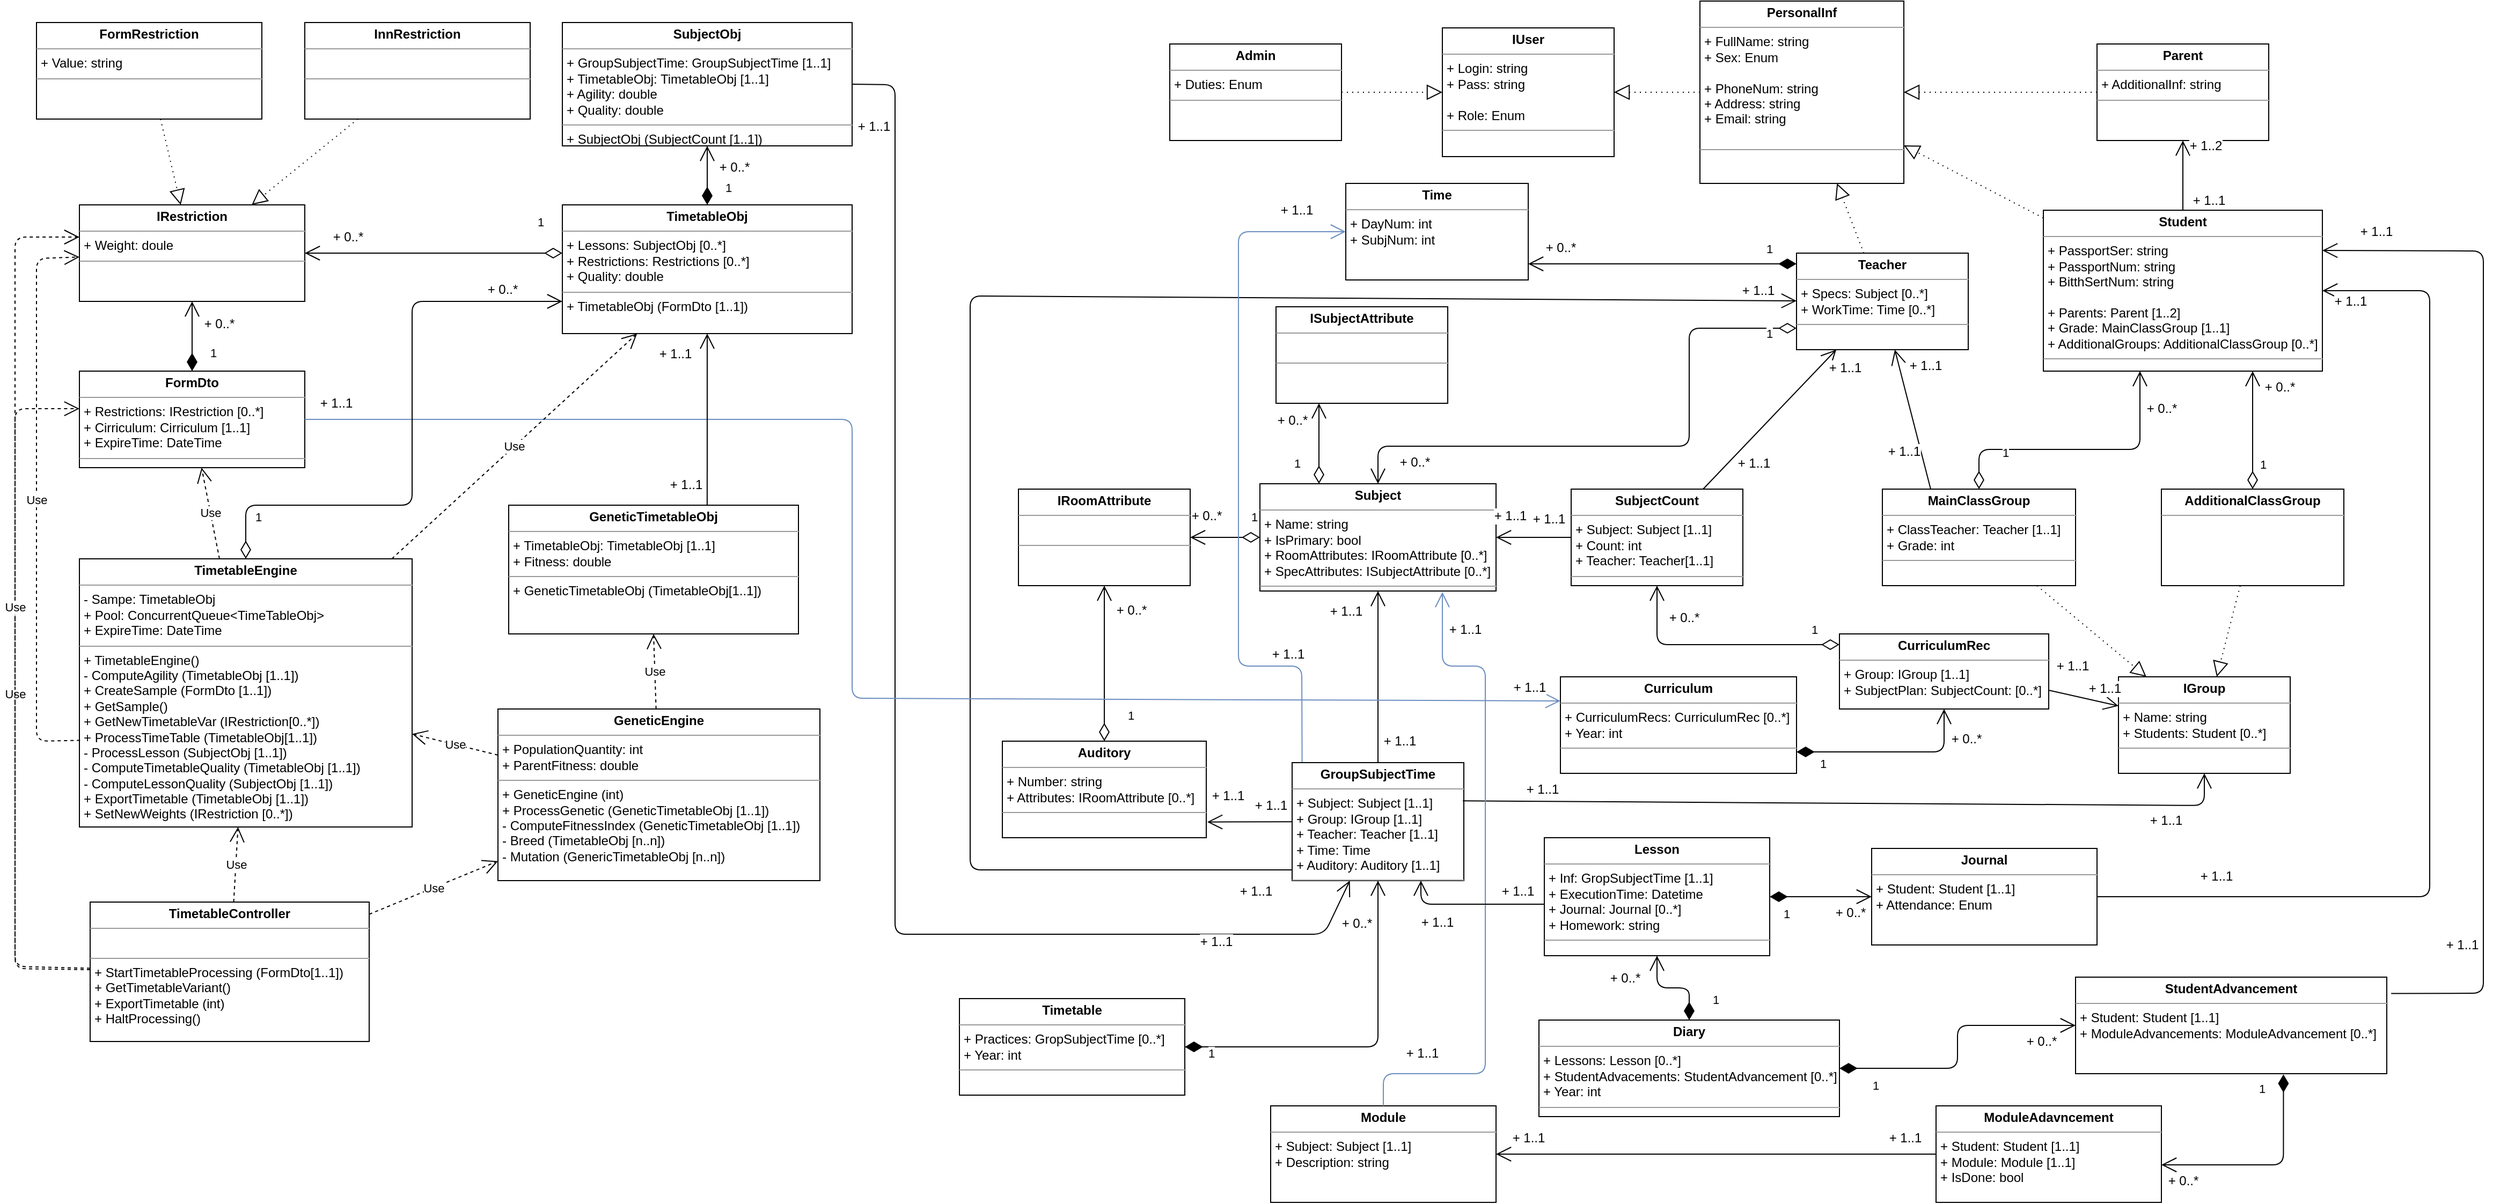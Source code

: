 <mxfile version="10.5.1" type="github"><diagram id="0zuCWpDJvnq-y9dIS-jd" name="Page-1"><mxGraphModel dx="3688" dy="1125" grid="1" gridSize="10" guides="1" tooltips="1" connect="1" arrows="1" fold="1" page="1" pageScale="1" pageWidth="827" pageHeight="1169" math="0" shadow="0"><root><mxCell id="0"/><mxCell id="1" parent="0"/><mxCell id="WmdY63Mq_uGdGtdwuJeX-1" value="&lt;p style=&quot;margin: 0px ; margin-top: 4px ; text-align: center&quot;&gt;&lt;b&gt;Student&lt;/b&gt;&lt;/p&gt;&lt;hr size=&quot;1&quot;&gt;&lt;p style=&quot;margin: 0px ; margin-left: 4px&quot;&gt;&lt;span&gt;+ PassportSer: string&lt;/span&gt;&lt;br&gt;&lt;/p&gt;&lt;p style=&quot;margin: 0px ; margin-left: 4px&quot;&gt;+ PassportNum: string&lt;/p&gt;&lt;p style=&quot;margin: 0px ; margin-left: 4px&quot;&gt;+ BitthSertNum: string&lt;/p&gt;&lt;p style=&quot;margin: 0px ; margin-left: 4px&quot;&gt;&lt;br&gt;&lt;/p&gt;&lt;p style=&quot;margin: 0px ; margin-left: 4px&quot;&gt;+ Parents: Parent [1..2]&lt;/p&gt;&lt;p style=&quot;margin: 0px ; margin-left: 4px&quot;&gt;+ Grade: MainClassGroup [1..1]&lt;/p&gt;&lt;p style=&quot;margin: 0px ; margin-left: 4px&quot;&gt;+ AdditionalGroups: AdditionalClassGroup [0..*]&lt;/p&gt;&lt;hr size=&quot;1&quot;&gt;&lt;p style=&quot;margin: 0px ; margin-left: 4px&quot;&gt;&lt;br&gt;&lt;/p&gt;" style="verticalAlign=top;align=left;overflow=fill;fontSize=12;fontFamily=Helvetica;html=1;" parent="1" vertex="1"><mxGeometry x="250" y="215" width="260" height="150" as="geometry"/></mxCell><mxCell id="WmdY63Mq_uGdGtdwuJeX-2" value="&lt;p style=&quot;margin: 0px ; margin-top: 4px ; text-align: center&quot;&gt;&lt;b&gt;PersonalInf&lt;/b&gt;&lt;/p&gt;&lt;hr size=&quot;1&quot;&gt;&lt;p style=&quot;margin: 0px ; margin-left: 4px&quot;&gt;+ FullName: string&lt;/p&gt;&lt;p style=&quot;margin: 0px ; margin-left: 4px&quot;&gt;+ Sex: Enum&lt;/p&gt;&lt;p style=&quot;margin: 0px ; margin-left: 4px&quot;&gt;&lt;br&gt;&lt;/p&gt;&lt;p style=&quot;margin: 0px ; margin-left: 4px&quot;&gt;+ PhoneNum: string&lt;/p&gt;&lt;p style=&quot;margin: 0px ; margin-left: 4px&quot;&gt;+ Address: string&lt;/p&gt;&lt;p style=&quot;margin: 0px ; margin-left: 4px&quot;&gt;+ Email: string&lt;/p&gt;&lt;p style=&quot;margin: 0px ; margin-left: 4px&quot;&gt;&lt;br&gt;&lt;/p&gt;&lt;hr size=&quot;1&quot;&gt;&lt;p style=&quot;margin: 0px ; margin-left: 4px&quot;&gt;&lt;br&gt;&lt;/p&gt;" style="verticalAlign=top;align=left;overflow=fill;fontSize=12;fontFamily=Helvetica;html=1;" parent="1" vertex="1"><mxGeometry x="-70" y="20" width="190" height="170" as="geometry"/></mxCell><mxCell id="WmdY63Mq_uGdGtdwuJeX-3" value="&lt;p style=&quot;margin: 0px ; margin-top: 4px ; text-align: center&quot;&gt;&lt;b&gt;Teacher&lt;/b&gt;&lt;/p&gt;&lt;hr size=&quot;1&quot;&gt;&lt;p style=&quot;margin: 0px ; margin-left: 4px&quot;&gt;+ Specs: Subject [0..*]&lt;/p&gt;&lt;p style=&quot;margin: 0px ; margin-left: 4px&quot;&gt;+ WorkTime: Time [0..*]&lt;/p&gt;&lt;hr size=&quot;1&quot;&gt;&lt;p style=&quot;margin: 0px ; margin-left: 4px&quot;&gt;&lt;br&gt;&lt;/p&gt;" style="verticalAlign=top;align=left;overflow=fill;fontSize=12;fontFamily=Helvetica;html=1;" parent="1" vertex="1"><mxGeometry x="20" y="255" width="160" height="90" as="geometry"/></mxCell><mxCell id="WmdY63Mq_uGdGtdwuJeX-4" value="&lt;p style=&quot;margin: 0px ; margin-top: 4px ; text-align: center&quot;&gt;&lt;b&gt;Parent&lt;/b&gt;&lt;/p&gt;&lt;hr size=&quot;1&quot;&gt;&lt;p style=&quot;margin: 0px ; margin-left: 4px&quot;&gt;+ AdditionalInf: string&lt;/p&gt;&lt;hr size=&quot;1&quot;&gt;&lt;p style=&quot;margin: 0px ; margin-left: 4px&quot;&gt;&lt;br&gt;&lt;/p&gt;" style="verticalAlign=top;align=left;overflow=fill;fontSize=12;fontFamily=Helvetica;html=1;" parent="1" vertex="1"><mxGeometry x="300" y="60" width="160" height="90" as="geometry"/></mxCell><mxCell id="WmdY63Mq_uGdGtdwuJeX-5" value="" style="endArrow=block;dashed=1;endFill=0;endSize=12;html=1;dashPattern=1 4;" parent="1" source="WmdY63Mq_uGdGtdwuJeX-3" target="WmdY63Mq_uGdGtdwuJeX-2" edge="1"><mxGeometry width="160" relative="1" as="geometry"><mxPoint x="-150" y="465" as="sourcePoint"/><mxPoint x="10" y="465" as="targetPoint"/></mxGeometry></mxCell><mxCell id="WmdY63Mq_uGdGtdwuJeX-6" value="" style="endArrow=block;dashed=1;endFill=0;endSize=12;html=1;dashPattern=1 4;" parent="1" source="WmdY63Mq_uGdGtdwuJeX-1" target="WmdY63Mq_uGdGtdwuJeX-2" edge="1"><mxGeometry width="160" relative="1" as="geometry"><mxPoint x="-150" y="465" as="sourcePoint"/><mxPoint x="10" y="465" as="targetPoint"/></mxGeometry></mxCell><mxCell id="WmdY63Mq_uGdGtdwuJeX-7" value="" style="endArrow=block;dashed=1;endFill=0;endSize=12;html=1;dashPattern=1 4;" parent="1" source="WmdY63Mq_uGdGtdwuJeX-4" target="WmdY63Mq_uGdGtdwuJeX-2" edge="1"><mxGeometry width="160" relative="1" as="geometry"><mxPoint x="-150" y="465" as="sourcePoint"/><mxPoint x="10" y="465" as="targetPoint"/></mxGeometry></mxCell><mxCell id="WmdY63Mq_uGdGtdwuJeX-8" style="edgeStyle=orthogonalEdgeStyle;rounded=0;orthogonalLoop=1;jettySize=auto;html=1;exitX=0.5;exitY=1;exitDx=0;exitDy=0;dashed=1;dashPattern=1 4;" parent="1" source="WmdY63Mq_uGdGtdwuJeX-3" target="WmdY63Mq_uGdGtdwuJeX-3" edge="1"><mxGeometry relative="1" as="geometry"/></mxCell><mxCell id="WmdY63Mq_uGdGtdwuJeX-9" value="" style="endArrow=open;endFill=1;endSize=12;html=1;" parent="1" source="WmdY63Mq_uGdGtdwuJeX-1" target="WmdY63Mq_uGdGtdwuJeX-4" edge="1"><mxGeometry width="160" relative="1" as="geometry"><mxPoint x="-140" y="485" as="sourcePoint"/><mxPoint x="20" y="485" as="targetPoint"/></mxGeometry></mxCell><mxCell id="WmdY63Mq_uGdGtdwuJeX-10" value="+ 1..2&lt;br&gt;" style="text;html=1;resizable=0;points=[];align=center;verticalAlign=middle;labelBackgroundColor=#ffffff;" parent="WmdY63Mq_uGdGtdwuJeX-9" vertex="1" connectable="0"><mxGeometry x="0.809" y="-4" relative="1" as="geometry"><mxPoint x="17" y="-1" as="offset"/></mxGeometry></mxCell><mxCell id="WmdY63Mq_uGdGtdwuJeX-11" value="+ 1..1&lt;br&gt;" style="text;html=1;resizable=0;points=[];align=center;verticalAlign=middle;labelBackgroundColor=#ffffff;" parent="WmdY63Mq_uGdGtdwuJeX-9" vertex="1" connectable="0"><mxGeometry x="-0.897" y="1" relative="1" as="geometry"><mxPoint x="25" y="-6" as="offset"/></mxGeometry></mxCell><mxCell id="WmdY63Mq_uGdGtdwuJeX-12" value="" style="endArrow=open;endFill=1;endSize=12;html=1;exitX=0.25;exitY=0;exitDx=0;exitDy=0;" parent="1" source="WmdY63Mq_uGdGtdwuJeX-16" target="WmdY63Mq_uGdGtdwuJeX-3" edge="1"><mxGeometry width="160" relative="1" as="geometry"><mxPoint x="150" y="508.5" as="sourcePoint"/><mxPoint x="153.313" y="291.5" as="targetPoint"/></mxGeometry></mxCell><mxCell id="WmdY63Mq_uGdGtdwuJeX-13" value="+ 1..1&lt;br&gt;" style="text;html=1;resizable=0;points=[];align=center;verticalAlign=middle;labelBackgroundColor=#ffffff;" parent="WmdY63Mq_uGdGtdwuJeX-12" vertex="1" connectable="0"><mxGeometry x="0.809" y="-4" relative="1" as="geometry"><mxPoint x="21.5" y="3" as="offset"/></mxGeometry></mxCell><mxCell id="WmdY63Mq_uGdGtdwuJeX-14" value="+ 1..1&lt;br&gt;" style="text;html=1;resizable=0;points=[];align=center;verticalAlign=middle;labelBackgroundColor=#ffffff;" parent="WmdY63Mq_uGdGtdwuJeX-12" vertex="1" connectable="0"><mxGeometry x="-0.748" y="1" relative="1" as="geometry"><mxPoint x="-20" y="-19" as="offset"/></mxGeometry></mxCell><mxCell id="WmdY63Mq_uGdGtdwuJeX-15" value="&lt;p style=&quot;margin: 0px ; margin-top: 4px ; text-align: center&quot;&gt;&lt;b&gt;Subject&lt;/b&gt;&lt;/p&gt;&lt;hr size=&quot;1&quot;&gt;&lt;p style=&quot;margin: 0px ; margin-left: 4px&quot;&gt;+ Name: string&lt;/p&gt;&lt;p style=&quot;margin: 0px ; margin-left: 4px&quot;&gt;+ IsPrimary: bool&lt;/p&gt;&lt;p style=&quot;margin: 0px ; margin-left: 4px&quot;&gt;+ RoomAttributes: IRoomAttribute [0..*]&lt;/p&gt;&lt;p style=&quot;margin: 0px ; margin-left: 4px&quot;&gt;+ SpecAttributes: ISubjectAttribute [0..*]&lt;/p&gt;&lt;hr size=&quot;1&quot;&gt;&lt;p style=&quot;margin: 0px ; margin-left: 4px&quot;&gt;&lt;br&gt;&lt;/p&gt;" style="verticalAlign=top;align=left;overflow=fill;fontSize=12;fontFamily=Helvetica;html=1;" parent="1" vertex="1"><mxGeometry x="-480" y="470" width="220" height="100" as="geometry"/></mxCell><mxCell id="WmdY63Mq_uGdGtdwuJeX-16" value="&lt;p style=&quot;margin: 0px ; margin-top: 4px ; text-align: center&quot;&gt;&lt;b&gt;MainClassGroup&lt;/b&gt;&lt;/p&gt;&lt;hr size=&quot;1&quot;&gt;&lt;p style=&quot;margin: 0px ; margin-left: 4px&quot;&gt;&lt;span&gt;+ ClassTeacher: Teacher [1..1]&lt;/span&gt;&lt;/p&gt;&lt;p style=&quot;margin: 0px ; margin-left: 4px&quot;&gt;&lt;span&gt;+ Grade: int&lt;/span&gt;&lt;/p&gt;&lt;hr size=&quot;1&quot;&gt;&lt;p style=&quot;margin: 0px ; margin-left: 4px&quot;&gt;&lt;br&gt;&lt;/p&gt;" style="verticalAlign=top;align=left;overflow=fill;fontSize=12;fontFamily=Helvetica;html=1;" parent="1" vertex="1"><mxGeometry x="100" y="475" width="180" height="90" as="geometry"/></mxCell><mxCell id="WmdY63Mq_uGdGtdwuJeX-17" value="&lt;p style=&quot;margin: 0px ; margin-top: 4px ; text-align: center&quot;&gt;&lt;b&gt;AdditionalClassGroup&lt;/b&gt;&lt;/p&gt;&lt;hr size=&quot;1&quot;&gt;&lt;p style=&quot;margin: 0px ; margin-left: 4px&quot;&gt;&lt;br&gt;&lt;/p&gt;&lt;p&gt;&lt;br&gt;&lt;/p&gt;" style="verticalAlign=top;align=left;overflow=fill;fontSize=12;fontFamily=Helvetica;html=1;" parent="1" vertex="1"><mxGeometry x="360" y="475" width="170" height="90" as="geometry"/></mxCell><mxCell id="WmdY63Mq_uGdGtdwuJeX-18" value="&lt;p style=&quot;margin: 0px ; margin-top: 4px ; text-align: center&quot;&gt;&lt;b&gt;Сurriculum&lt;/b&gt;&lt;br&gt;&lt;/p&gt;&lt;hr size=&quot;1&quot;&gt;&lt;p style=&quot;margin: 0px ; margin-left: 4px&quot;&gt;+ CurriculumRecs: CurriculumRec [0..*]&lt;/p&gt;&lt;p style=&quot;margin: 0px ; margin-left: 4px&quot;&gt;+ Year: int&lt;/p&gt;&lt;hr size=&quot;1&quot;&gt;&lt;p style=&quot;margin: 0px ; margin-left: 4px&quot;&gt;&lt;br&gt;&lt;/p&gt;" style="verticalAlign=top;align=left;overflow=fill;fontSize=12;fontFamily=Helvetica;html=1;" parent="1" vertex="1"><mxGeometry x="-200" y="650" width="220" height="90" as="geometry"/></mxCell><mxCell id="WmdY63Mq_uGdGtdwuJeX-19" value="1" style="endArrow=open;html=1;endSize=12;startArrow=diamondThin;startSize=14;startFill=0;edgeStyle=orthogonalEdgeStyle;align=left;verticalAlign=bottom;exitX=0.5;exitY=0;exitDx=0;exitDy=0;" parent="1" source="WmdY63Mq_uGdGtdwuJeX-16" target="WmdY63Mq_uGdGtdwuJeX-1" edge="1"><mxGeometry x="-0.561" y="-12" relative="1" as="geometry"><mxPoint x="205" y="439" as="sourcePoint"/><mxPoint x="355" y="439" as="targetPoint"/><Array as="points"><mxPoint x="190" y="438"/><mxPoint x="340" y="438"/></Array><mxPoint as="offset"/></mxGeometry></mxCell><mxCell id="WmdY63Mq_uGdGtdwuJeX-20" value="+ 0..*" style="text;html=1;resizable=0;points=[];align=center;verticalAlign=middle;labelBackgroundColor=#ffffff;" parent="WmdY63Mq_uGdGtdwuJeX-19" vertex="1" connectable="0"><mxGeometry x="0.753" y="-2" relative="1" as="geometry"><mxPoint x="18" y="3" as="offset"/></mxGeometry></mxCell><mxCell id="WmdY63Mq_uGdGtdwuJeX-21" value="&lt;p style=&quot;margin: 0px ; margin-top: 4px ; text-align: center&quot;&gt;&lt;b&gt;IUser&lt;/b&gt;&lt;/p&gt;&lt;hr size=&quot;1&quot;&gt;&lt;p style=&quot;margin: 0px ; margin-left: 4px&quot;&gt;+ Login: string&lt;/p&gt;&lt;p style=&quot;margin: 0px ; margin-left: 4px&quot;&gt;+ Pass: string&lt;/p&gt;&lt;p style=&quot;margin: 0px ; margin-left: 4px&quot;&gt;&lt;br&gt;&lt;/p&gt;&lt;p style=&quot;margin: 0px ; margin-left: 4px&quot;&gt;+ Role: Enum&lt;/p&gt;&lt;hr size=&quot;1&quot;&gt;&lt;p style=&quot;margin: 0px ; margin-left: 4px&quot;&gt;&lt;br&gt;&lt;/p&gt;" style="verticalAlign=top;align=left;overflow=fill;fontSize=12;fontFamily=Helvetica;html=1;" parent="1" vertex="1"><mxGeometry x="-310" y="45" width="160" height="120" as="geometry"/></mxCell><mxCell id="WmdY63Mq_uGdGtdwuJeX-25" value="" style="endArrow=block;dashed=1;endFill=0;endSize=12;html=1;dashPattern=1 4;entryX=1;entryY=0.5;entryDx=0;entryDy=0;" parent="1" source="WmdY63Mq_uGdGtdwuJeX-2" target="WmdY63Mq_uGdGtdwuJeX-21" edge="1"><mxGeometry width="160" relative="1" as="geometry"><mxPoint x="-50" y="245.303" as="sourcePoint"/><mxPoint x="-180" y="264.484" as="targetPoint"/></mxGeometry></mxCell><mxCell id="WmdY63Mq_uGdGtdwuJeX-26" value="&lt;p style=&quot;margin: 0px ; margin-top: 4px ; text-align: center&quot;&gt;&lt;b&gt;Admin&lt;/b&gt;&lt;/p&gt;&lt;hr size=&quot;1&quot;&gt;&lt;p style=&quot;margin: 0px ; margin-left: 4px&quot;&gt;+ Duties: Enum&lt;/p&gt;&lt;hr size=&quot;1&quot;&gt;&lt;p style=&quot;margin: 0px ; margin-left: 4px&quot;&gt;&lt;br&gt;&lt;/p&gt;" style="verticalAlign=top;align=left;overflow=fill;fontSize=12;fontFamily=Helvetica;html=1;" parent="1" vertex="1"><mxGeometry x="-564" y="60" width="160" height="90" as="geometry"/></mxCell><mxCell id="WmdY63Mq_uGdGtdwuJeX-27" value="" style="endArrow=block;dashed=1;endFill=0;endSize=12;html=1;dashPattern=1 4;" parent="1" source="WmdY63Mq_uGdGtdwuJeX-26" target="WmdY63Mq_uGdGtdwuJeX-21" edge="1"><mxGeometry width="160" relative="1" as="geometry"><mxPoint x="-160" y="209.5" as="sourcePoint"/><mxPoint x="-240" y="209.5" as="targetPoint"/></mxGeometry></mxCell><mxCell id="WmdY63Mq_uGdGtdwuJeX-31" value="1" style="endArrow=open;html=1;endSize=12;startArrow=diamondThin;startSize=14;startFill=0;edgeStyle=orthogonalEdgeStyle;align=left;verticalAlign=bottom;" parent="1" source="WmdY63Mq_uGdGtdwuJeX-17" target="WmdY63Mq_uGdGtdwuJeX-1" edge="1"><mxGeometry x="-0.745" y="-5" relative="1" as="geometry"><mxPoint x="-45.5" y="494" as="sourcePoint"/><mxPoint x="-45.5" y="345" as="targetPoint"/><Array as="points"><mxPoint x="380" y="555"/></Array><mxPoint as="offset"/></mxGeometry></mxCell><mxCell id="WmdY63Mq_uGdGtdwuJeX-32" value="+ 0..*" style="text;html=1;resizable=0;points=[];align=center;verticalAlign=middle;labelBackgroundColor=#ffffff;" parent="WmdY63Mq_uGdGtdwuJeX-31" vertex="1" connectable="0"><mxGeometry x="0.753" y="-2" relative="1" as="geometry"><mxPoint x="23" y="1" as="offset"/></mxGeometry></mxCell><mxCell id="WmdY63Mq_uGdGtdwuJeX-33" value="&lt;p style=&quot;margin: 0px ; margin-top: 4px ; text-align: center&quot;&gt;&lt;b&gt;Timetable&lt;/b&gt;&lt;/p&gt;&lt;hr size=&quot;1&quot;&gt;&lt;p style=&quot;margin: 0px ; margin-left: 4px&quot;&gt;+ Practices: GropSubjectTime [0..*]&lt;br&gt;&lt;/p&gt;&lt;p style=&quot;margin: 0px ; margin-left: 4px&quot;&gt;+ Year: int&lt;/p&gt;&lt;hr size=&quot;1&quot;&gt;&lt;p style=&quot;margin: 0px ; margin-left: 4px&quot;&gt;&lt;br&gt;&lt;/p&gt;" style="verticalAlign=top;align=left;overflow=fill;fontSize=12;fontFamily=Helvetica;html=1;" parent="1" vertex="1"><mxGeometry x="-760" y="950" width="210" height="90" as="geometry"/></mxCell><mxCell id="RqJvWQGLbbtj9Ta3Gk3w-59" value="&lt;p style=&quot;margin: 0px ; margin-top: 4px ; text-align: center&quot;&gt;&lt;b&gt;IRestriction&lt;/b&gt;&lt;/p&gt;&lt;hr size=&quot;1&quot;&gt;&lt;p style=&quot;margin: 0px ; margin-left: 4px&quot;&gt;+ Weight: doule&lt;/p&gt;&lt;hr size=&quot;1&quot;&gt;&lt;p style=&quot;margin: 0px ; margin-left: 4px&quot;&gt;&lt;br&gt;&lt;/p&gt;" style="verticalAlign=top;align=left;overflow=fill;fontSize=12;fontFamily=Helvetica;html=1;" parent="1" vertex="1"><mxGeometry x="-1580" y="210" width="210" height="90" as="geometry"/></mxCell><mxCell id="RqJvWQGLbbtj9Ta3Gk3w-63" value="&lt;p style=&quot;margin: 0px ; margin-top: 4px ; text-align: center&quot;&gt;&lt;b&gt;InnRestriction&lt;/b&gt;&lt;/p&gt;&lt;hr size=&quot;1&quot;&gt;&lt;p style=&quot;margin: 0px ; margin-left: 4px&quot;&gt;&lt;br&gt;&lt;/p&gt;&lt;hr size=&quot;1&quot;&gt;&lt;p style=&quot;margin: 0px ; margin-left: 4px&quot;&gt;&lt;br&gt;&lt;/p&gt;" style="verticalAlign=top;align=left;overflow=fill;fontSize=12;fontFamily=Helvetica;html=1;" parent="1" vertex="1"><mxGeometry x="-1370" y="40" width="210" height="90" as="geometry"/></mxCell><mxCell id="RqJvWQGLbbtj9Ta3Gk3w-77" value="&lt;p style=&quot;margin: 0px ; margin-top: 4px ; text-align: center&quot;&gt;&lt;b&gt;SubjectObj&lt;/b&gt;&lt;/p&gt;&lt;hr size=&quot;1&quot;&gt;&lt;p style=&quot;margin: 0px ; margin-left: 4px&quot;&gt;+ GroupSubjectTime: GroupSubjectTime [1..1]&lt;/p&gt;&lt;p style=&quot;margin: 0px ; margin-left: 4px&quot;&gt;+ TimetableObj: TimetableObj [1..1]&lt;/p&gt;&lt;p style=&quot;margin: 0px ; margin-left: 4px&quot;&gt;+ Agility: double&lt;/p&gt;&lt;p style=&quot;margin: 0px ; margin-left: 4px&quot;&gt;+ Quality: double&lt;/p&gt;&lt;hr size=&quot;1&quot;&gt;&lt;p style=&quot;margin: 0px ; margin-left: 4px&quot;&gt;+ SubjectObj (SubjectCount [1..1])&lt;/p&gt;" style="verticalAlign=top;align=left;overflow=fill;fontSize=12;fontFamily=Helvetica;html=1;" parent="1" vertex="1"><mxGeometry x="-1130" y="40" width="270" height="115" as="geometry"/></mxCell><mxCell id="RqJvWQGLbbtj9Ta3Gk3w-80" value="&lt;p style=&quot;margin: 0px ; margin-top: 4px ; text-align: center&quot;&gt;&lt;b&gt;TimetableObj&lt;/b&gt;&lt;/p&gt;&lt;hr size=&quot;1&quot;&gt;&lt;p style=&quot;margin: 0px ; margin-left: 4px&quot;&gt;+ Lessons: SubjectObj [0..*]&lt;/p&gt;&lt;p style=&quot;margin: 0px ; margin-left: 4px&quot;&gt;+ Restrictions: Restrictions [0..*]&lt;/p&gt;&lt;p style=&quot;margin: 0px ; margin-left: 4px&quot;&gt;+ Quality: double&lt;/p&gt;&lt;hr size=&quot;1&quot;&gt;&lt;p style=&quot;margin: 0px ; margin-left: 4px&quot;&gt;+ TimetableObj (FormDto [1..1])&lt;/p&gt;" style="verticalAlign=top;align=left;overflow=fill;fontSize=12;fontFamily=Helvetica;html=1;" parent="1" vertex="1"><mxGeometry x="-1130" y="210" width="270" height="120" as="geometry"/></mxCell><mxCell id="h3qxIDtnMSEiweo4_Dxl-4" value="&lt;p style=&quot;margin: 0px ; margin-top: 4px ; text-align: center&quot;&gt;&lt;b&gt;GeneticTimetableObj&lt;/b&gt;&lt;/p&gt;&lt;hr size=&quot;1&quot;&gt;&lt;p style=&quot;margin: 0px ; margin-left: 4px&quot;&gt;+ TimetableObj: TimetableObj [1..1]&lt;br&gt;&lt;/p&gt;&lt;p style=&quot;margin: 0px ; margin-left: 4px&quot;&gt;+ Fitness: double&lt;/p&gt;&lt;hr size=&quot;1&quot;&gt;&lt;p style=&quot;margin: 0px ; margin-left: 4px&quot;&gt;+ GeneticTimetableObj (TimetableObj[1..1])&lt;/p&gt;" style="verticalAlign=top;align=left;overflow=fill;fontSize=12;fontFamily=Helvetica;html=1;" parent="1" vertex="1"><mxGeometry x="-1180" y="490" width="270" height="120" as="geometry"/></mxCell><mxCell id="RqJvWQGLbbtj9Ta3Gk3w-61" value="&lt;p style=&quot;margin: 0px ; margin-top: 4px ; text-align: center&quot;&gt;&lt;b&gt;FormRestriction&lt;/b&gt;&lt;/p&gt;&lt;hr size=&quot;1&quot;&gt;&lt;p style=&quot;margin: 0px ; margin-left: 4px&quot;&gt;+ Value: string&lt;/p&gt;&lt;hr size=&quot;1&quot;&gt;&lt;p style=&quot;margin: 0px ; margin-left: 4px&quot;&gt;&lt;br&gt;&lt;/p&gt;" style="verticalAlign=top;align=left;overflow=fill;fontSize=12;fontFamily=Helvetica;html=1;" parent="1" vertex="1"><mxGeometry x="-1620" y="40" width="210" height="90" as="geometry"/></mxCell><mxCell id="RqJvWQGLbbtj9Ta3Gk3w-67" value="&lt;p style=&quot;margin: 0px ; margin-top: 4px ; text-align: center&quot;&gt;&lt;b&gt;FormDto&lt;/b&gt;&lt;/p&gt;&lt;hr size=&quot;1&quot;&gt;&lt;p style=&quot;margin: 0px ; margin-left: 4px&quot;&gt;+ Restrictions: IRestriction [0..*]&lt;/p&gt;&lt;p style=&quot;margin: 0px ; margin-left: 4px&quot;&gt;+ Cirriculum: Cirriculum [1..1]&lt;/p&gt;&lt;p style=&quot;margin: 0px ; margin-left: 4px&quot;&gt;+ ExpireTime: DateTime&lt;/p&gt;&lt;hr size=&quot;1&quot;&gt;&lt;p style=&quot;margin: 0px ; margin-left: 4px&quot;&gt;&lt;br&gt;&lt;/p&gt;" style="verticalAlign=top;align=left;overflow=fill;fontSize=12;fontFamily=Helvetica;html=1;" parent="1" vertex="1"><mxGeometry x="-1580" y="365" width="210" height="90" as="geometry"/></mxCell><mxCell id="RqJvWQGLbbtj9Ta3Gk3w-75" value="&lt;p style=&quot;margin: 0px ; margin-top: 4px ; text-align: center&quot;&gt;&lt;b&gt;TimetableEngine&lt;/b&gt;&lt;/p&gt;&lt;hr size=&quot;1&quot;&gt;&lt;p style=&quot;margin: 0px ; margin-left: 4px&quot;&gt;&lt;span&gt;- Sampe: TimetableObj&lt;/span&gt;&lt;/p&gt;&lt;p style=&quot;margin: 0px ; margin-left: 4px&quot;&gt;+ Pool: ConcurrentQueue&amp;lt;TimeTableObj&amp;gt;&lt;/p&gt;&lt;p style=&quot;margin: 0px ; margin-left: 4px&quot;&gt;+ ExpireTime: DateTime&lt;/p&gt;&lt;hr size=&quot;1&quot;&gt;&lt;p style=&quot;margin: 0px ; margin-left: 4px&quot;&gt;+ TimetableEngine()&lt;/p&gt;&lt;p style=&quot;margin: 0px ; margin-left: 4px&quot;&gt;- ComputeAgility (TimetableObj [1..1])&lt;/p&gt;&lt;p style=&quot;margin: 0px ; margin-left: 4px&quot;&gt;+ CreateSample (FormDto [1..1])&lt;/p&gt;&lt;p style=&quot;margin: 0px ; margin-left: 4px&quot;&gt;+ GetSample()&lt;/p&gt;&lt;p style=&quot;margin: 0px ; margin-left: 4px&quot;&gt;+ GetNewTimetableVar (IRestriction[0..*])&lt;/p&gt;&lt;p style=&quot;margin: 0px ; margin-left: 4px&quot;&gt;+ ProcessTimeTable (TimetableObj[1..1])&lt;/p&gt;&lt;p style=&quot;margin: 0px ; margin-left: 4px&quot;&gt;- ProcessLesson (SubjectObj [1..1])&lt;/p&gt;&lt;p style=&quot;margin: 0px ; margin-left: 4px&quot;&gt;- ComputeTimetableQuality (TimetableObj [1..1])&lt;/p&gt;&lt;p style=&quot;margin: 0px ; margin-left: 4px&quot;&gt;- ComputeLessonQuality (SubjectObj [1..1])&lt;/p&gt;&lt;p style=&quot;margin: 0px ; margin-left: 4px&quot;&gt;+ ExportTimetable (TimetableObj [1..1])&lt;/p&gt;&lt;p style=&quot;margin: 0px ; margin-left: 4px&quot;&gt;+ SetNewWeights (IRestriction [0..*])&lt;/p&gt;&lt;p style=&quot;margin: 0px ; margin-left: 4px&quot;&gt;&lt;br&gt;&lt;/p&gt;" style="verticalAlign=top;align=left;overflow=fill;fontSize=12;fontFamily=Helvetica;html=1;" parent="1" vertex="1"><mxGeometry x="-1580" y="540" width="310" height="250" as="geometry"/></mxCell><mxCell id="WmdY63Mq_uGdGtdwuJeX-34" value="&lt;p style=&quot;margin: 0px ; margin-top: 4px ; text-align: center&quot;&gt;&lt;b&gt;IGroup&lt;/b&gt;&lt;br&gt;&lt;/p&gt;&lt;hr size=&quot;1&quot;&gt;&lt;p style=&quot;margin: 0px ; margin-left: 4px&quot;&gt;+ Name: string&lt;br&gt;&lt;/p&gt;&lt;p style=&quot;margin: 0px ; margin-left: 4px&quot;&gt;+ Students: Student [0..*]&lt;/p&gt;&lt;hr size=&quot;1&quot;&gt;&lt;p style=&quot;margin: 0px ; margin-left: 4px&quot;&gt;&lt;br&gt;&lt;/p&gt;" style="verticalAlign=top;align=left;overflow=fill;fontSize=12;fontFamily=Helvetica;html=1;" parent="1" vertex="1"><mxGeometry x="320" y="650" width="160" height="90" as="geometry"/></mxCell><mxCell id="WmdY63Mq_uGdGtdwuJeX-35" value="" style="endArrow=block;dashed=1;endFill=0;endSize=12;html=1;dashPattern=1 4;" parent="1" source="WmdY63Mq_uGdGtdwuJeX-17" target="WmdY63Mq_uGdGtdwuJeX-34" edge="1"><mxGeometry width="160" relative="1" as="geometry"><mxPoint x="-3.333" y="700" as="sourcePoint"/><mxPoint x="-30" y="610" as="targetPoint"/></mxGeometry></mxCell><mxCell id="WmdY63Mq_uGdGtdwuJeX-36" value="" style="endArrow=block;dashed=1;endFill=0;endSize=12;html=1;dashPattern=1 4;" parent="1" source="WmdY63Mq_uGdGtdwuJeX-16" target="WmdY63Mq_uGdGtdwuJeX-34" edge="1"><mxGeometry width="160" relative="1" as="geometry"><mxPoint x="371.667" y="655" as="sourcePoint"/><mxPoint x="345" y="565" as="targetPoint"/></mxGeometry></mxCell><mxCell id="WmdY63Mq_uGdGtdwuJeX-37" value="&lt;p style=&quot;margin: 0px ; margin-top: 4px ; text-align: center&quot;&gt;&lt;b&gt;SubjectCount&lt;/b&gt;&lt;/p&gt;&lt;hr size=&quot;1&quot;&gt;&lt;p style=&quot;margin: 0px ; margin-left: 4px&quot;&gt;+ Subject: Subject [1..1]&lt;br&gt;&lt;/p&gt;&lt;p style=&quot;margin: 0px ; margin-left: 4px&quot;&gt;+ Count: int&lt;/p&gt;&lt;p style=&quot;margin: 0px ; margin-left: 4px&quot;&gt;+ Teacher: Teacher[1..1]&lt;/p&gt;&lt;hr size=&quot;1&quot;&gt;&lt;p style=&quot;margin: 0px ; margin-left: 4px&quot;&gt;&lt;br&gt;&lt;/p&gt;" style="verticalAlign=top;align=left;overflow=fill;fontSize=12;fontFamily=Helvetica;html=1;" parent="1" vertex="1"><mxGeometry x="-190" y="475" width="160" height="90" as="geometry"/></mxCell><mxCell id="WmdY63Mq_uGdGtdwuJeX-38" value="1" style="endArrow=open;html=1;endSize=12;startArrow=diamondThin;startSize=14;startFill=0;edgeStyle=orthogonalEdgeStyle;align=left;verticalAlign=bottom;" parent="1" source="h3qxIDtnMSEiweo4_Dxl-16" target="WmdY63Mq_uGdGtdwuJeX-37" edge="1"><mxGeometry x="-0.745" y="-5" relative="1" as="geometry"><mxPoint x="10" y="663.5" as="sourcePoint"/><mxPoint x="45" y="514.5" as="targetPoint"/><Array as="points"><mxPoint x="-110" y="620"/></Array><mxPoint as="offset"/></mxGeometry></mxCell><mxCell id="WmdY63Mq_uGdGtdwuJeX-39" value="+ 0..*" style="text;html=1;resizable=0;points=[];align=center;verticalAlign=middle;labelBackgroundColor=#ffffff;" parent="WmdY63Mq_uGdGtdwuJeX-38" vertex="1" connectable="0"><mxGeometry x="0.753" y="-2" relative="1" as="geometry"><mxPoint x="23" y="2" as="offset"/></mxGeometry></mxCell><mxCell id="WmdY63Mq_uGdGtdwuJeX-40" value="" style="endArrow=open;endFill=1;endSize=12;html=1;" parent="1" source="WmdY63Mq_uGdGtdwuJeX-37" target="WmdY63Mq_uGdGtdwuJeX-15" edge="1"><mxGeometry width="160" relative="1" as="geometry"><mxPoint x="-256.071" y="522.5" as="sourcePoint"/><mxPoint x="-260" y="357.5" as="targetPoint"/></mxGeometry></mxCell><mxCell id="WmdY63Mq_uGdGtdwuJeX-41" value="+ 1..1&lt;br&gt;" style="text;html=1;resizable=0;points=[];align=center;verticalAlign=middle;labelBackgroundColor=#ffffff;" parent="WmdY63Mq_uGdGtdwuJeX-40" vertex="1" connectable="0"><mxGeometry x="0.809" y="-4" relative="1" as="geometry"><mxPoint x="6" y="-16" as="offset"/></mxGeometry></mxCell><mxCell id="WmdY63Mq_uGdGtdwuJeX-42" value="+ 1..1&lt;br&gt;" style="text;html=1;resizable=0;points=[];align=center;verticalAlign=middle;labelBackgroundColor=#ffffff;" parent="WmdY63Mq_uGdGtdwuJeX-40" vertex="1" connectable="0"><mxGeometry x="-0.748" y="1" relative="1" as="geometry"><mxPoint x="-12" y="-18" as="offset"/></mxGeometry></mxCell><mxCell id="WmdY63Mq_uGdGtdwuJeX-43" value="" style="endArrow=open;endFill=1;endSize=12;html=1;exitX=1;exitY=0.75;exitDx=0;exitDy=0;" parent="1" source="h3qxIDtnMSEiweo4_Dxl-16" target="WmdY63Mq_uGdGtdwuJeX-34" edge="1"><mxGeometry width="160" relative="1" as="geometry"><mxPoint x="411.929" y="765" as="sourcePoint"/><mxPoint x="408" y="600" as="targetPoint"/></mxGeometry></mxCell><mxCell id="WmdY63Mq_uGdGtdwuJeX-44" value="+ 1..1&lt;br&gt;" style="text;html=1;resizable=0;points=[];align=center;verticalAlign=middle;labelBackgroundColor=#ffffff;" parent="WmdY63Mq_uGdGtdwuJeX-43" vertex="1" connectable="0"><mxGeometry x="0.809" y="-4" relative="1" as="geometry"><mxPoint x="-6" y="-19" as="offset"/></mxGeometry></mxCell><mxCell id="WmdY63Mq_uGdGtdwuJeX-45" value="+ 1..1&lt;br&gt;" style="text;html=1;resizable=0;points=[];align=center;verticalAlign=middle;labelBackgroundColor=#ffffff;" parent="WmdY63Mq_uGdGtdwuJeX-43" vertex="1" connectable="0"><mxGeometry x="-0.748" y="1" relative="1" as="geometry"><mxPoint x="13" y="-24" as="offset"/></mxGeometry></mxCell><mxCell id="WmdY63Mq_uGdGtdwuJeX-46" value="" style="endArrow=open;endFill=1;endSize=12;html=1;" parent="1" source="WmdY63Mq_uGdGtdwuJeX-37" target="WmdY63Mq_uGdGtdwuJeX-3" edge="1"><mxGeometry width="160" relative="1" as="geometry"><mxPoint x="133.929" y="540" as="sourcePoint"/><mxPoint x="130" y="375" as="targetPoint"/></mxGeometry></mxCell><mxCell id="WmdY63Mq_uGdGtdwuJeX-47" value="+ 1..1&lt;br&gt;" style="text;html=1;resizable=0;points=[];align=center;verticalAlign=middle;labelBackgroundColor=#ffffff;" parent="WmdY63Mq_uGdGtdwuJeX-46" vertex="1" connectable="0"><mxGeometry x="0.809" y="-4" relative="1" as="geometry"><mxPoint x="17" y="1.5" as="offset"/></mxGeometry></mxCell><mxCell id="WmdY63Mq_uGdGtdwuJeX-48" value="+ 1..1&lt;br&gt;" style="text;html=1;resizable=0;points=[];align=center;verticalAlign=middle;labelBackgroundColor=#ffffff;" parent="WmdY63Mq_uGdGtdwuJeX-46" vertex="1" connectable="0"><mxGeometry x="-0.748" y="1" relative="1" as="geometry"><mxPoint x="32" y="-7.5" as="offset"/></mxGeometry></mxCell><mxCell id="WmdY63Mq_uGdGtdwuJeX-55" value="&lt;p style=&quot;margin: 0px ; margin-top: 4px ; text-align: center&quot;&gt;&lt;b&gt;GroupSubjectTime&lt;/b&gt;&lt;/p&gt;&lt;hr size=&quot;1&quot;&gt;&lt;p style=&quot;margin: 0px ; margin-left: 4px&quot;&gt;+ Subject: Subject [1..1]&lt;br&gt;&lt;/p&gt;&lt;p style=&quot;margin: 0px ; margin-left: 4px&quot;&gt;+ Group: IGroup [1..1]&lt;/p&gt;&lt;p style=&quot;margin: 0px ; margin-left: 4px&quot;&gt;+ Teacher: Teacher [1..1]&lt;/p&gt;&lt;p style=&quot;margin: 0px ; margin-left: 4px&quot;&gt;+ Time: Time&lt;/p&gt;&lt;p style=&quot;margin: 0px ; margin-left: 4px&quot;&gt;+ Auditory: Auditory [1..1]&lt;/p&gt;&lt;hr size=&quot;1&quot;&gt;&lt;p style=&quot;margin: 0px ; margin-left: 4px&quot;&gt;&lt;br&gt;&lt;/p&gt;" style="verticalAlign=top;align=left;overflow=fill;fontSize=12;fontFamily=Helvetica;html=1;" parent="1" vertex="1"><mxGeometry x="-450" y="730" width="160" height="110" as="geometry"/></mxCell><mxCell id="WmdY63Mq_uGdGtdwuJeX-56" value="" style="endArrow=open;endFill=1;endSize=12;html=1;entryX=0.5;entryY=1;entryDx=0;entryDy=0;" parent="1" source="WmdY63Mq_uGdGtdwuJeX-55" target="WmdY63Mq_uGdGtdwuJeX-15" edge="1"><mxGeometry width="160" relative="1" as="geometry"><mxPoint x="-260" y="650" as="sourcePoint"/><mxPoint x="-360" y="650" as="targetPoint"/></mxGeometry></mxCell><mxCell id="WmdY63Mq_uGdGtdwuJeX-57" value="+ 1..1&lt;br&gt;" style="text;html=1;resizable=0;points=[];align=center;verticalAlign=middle;labelBackgroundColor=#ffffff;" parent="WmdY63Mq_uGdGtdwuJeX-56" vertex="1" connectable="0"><mxGeometry x="0.809" y="-4" relative="1" as="geometry"><mxPoint x="-34" y="3" as="offset"/></mxGeometry></mxCell><mxCell id="WmdY63Mq_uGdGtdwuJeX-58" value="+ 1..1&lt;br&gt;" style="text;html=1;resizable=0;points=[];align=center;verticalAlign=middle;labelBackgroundColor=#ffffff;" parent="WmdY63Mq_uGdGtdwuJeX-56" vertex="1" connectable="0"><mxGeometry x="-0.748" y="1" relative="1" as="geometry"><mxPoint x="21" as="offset"/></mxGeometry></mxCell><mxCell id="WmdY63Mq_uGdGtdwuJeX-62" value="1" style="endArrow=open;html=1;endSize=12;startArrow=diamondThin;startSize=14;startFill=1;edgeStyle=orthogonalEdgeStyle;align=left;verticalAlign=bottom;" parent="1" source="WmdY63Mq_uGdGtdwuJeX-33" target="WmdY63Mq_uGdGtdwuJeX-55" edge="1"><mxGeometry x="-0.881" y="-15" relative="1" as="geometry"><mxPoint x="-670" y="900" as="sourcePoint"/><mxPoint x="-510" y="900" as="targetPoint"/><mxPoint as="offset"/><Array as="points"><mxPoint x="-370" y="995"/></Array></mxGeometry></mxCell><mxCell id="WmdY63Mq_uGdGtdwuJeX-63" value="+ 0..*" style="text;html=1;resizable=0;points=[];align=center;verticalAlign=middle;labelBackgroundColor=#ffffff;" parent="WmdY63Mq_uGdGtdwuJeX-62" vertex="1" connectable="0"><mxGeometry x="0.858" y="-1" relative="1" as="geometry"><mxPoint x="-21" y="16" as="offset"/></mxGeometry></mxCell><mxCell id="WmdY63Mq_uGdGtdwuJeX-64" value="" style="endArrow=open;endFill=1;endSize=12;html=1;exitX=0.994;exitY=0.324;exitDx=0;exitDy=0;exitPerimeter=0;" parent="1" source="WmdY63Mq_uGdGtdwuJeX-55" target="WmdY63Mq_uGdGtdwuJeX-34" edge="1"><mxGeometry width="160" relative="1" as="geometry"><mxPoint x="-270" y="839.754" as="sourcePoint"/><mxPoint x="240" y="771.246" as="targetPoint"/><Array as="points"><mxPoint x="400" y="770"/></Array></mxGeometry></mxCell><mxCell id="WmdY63Mq_uGdGtdwuJeX-65" value="+ 1..1&lt;br&gt;" style="text;html=1;resizable=0;points=[];align=center;verticalAlign=middle;labelBackgroundColor=#ffffff;" parent="WmdY63Mq_uGdGtdwuJeX-64" vertex="1" connectable="0"><mxGeometry x="0.809" y="-4" relative="1" as="geometry"><mxPoint x="3" y="10" as="offset"/></mxGeometry></mxCell><mxCell id="WmdY63Mq_uGdGtdwuJeX-66" value="+ 1..1&lt;br&gt;" style="text;html=1;resizable=0;points=[];align=center;verticalAlign=middle;labelBackgroundColor=#ffffff;" parent="WmdY63Mq_uGdGtdwuJeX-64" vertex="1" connectable="0"><mxGeometry x="-0.748" y="1" relative="1" as="geometry"><mxPoint x="-17" y="-10" as="offset"/></mxGeometry></mxCell><mxCell id="WmdY63Mq_uGdGtdwuJeX-68" value="1" style="endArrow=open;html=1;endSize=12;startArrow=diamondThin;startSize=14;startFill=0;edgeStyle=orthogonalEdgeStyle;align=left;verticalAlign=bottom;" parent="1" source="WmdY63Mq_uGdGtdwuJeX-3" target="WmdY63Mq_uGdGtdwuJeX-15" edge="1"><mxGeometry x="-0.574" y="70" relative="1" as="geometry"><mxPoint x="-140" y="425" as="sourcePoint"/><mxPoint x="-140" y="340" as="targetPoint"/><Array as="points"><mxPoint x="-80" y="325"/><mxPoint x="-80" y="435"/><mxPoint x="-370" y="435"/></Array><mxPoint as="offset"/></mxGeometry></mxCell><mxCell id="WmdY63Mq_uGdGtdwuJeX-69" value="+ 0..*" style="text;html=1;resizable=0;points=[];align=center;verticalAlign=middle;labelBackgroundColor=#ffffff;" parent="WmdY63Mq_uGdGtdwuJeX-68" vertex="1" connectable="0"><mxGeometry x="0.753" y="-2" relative="1" as="geometry"><mxPoint x="3" y="17" as="offset"/></mxGeometry></mxCell><mxCell id="WmdY63Mq_uGdGtdwuJeX-77" value="&lt;p style=&quot;margin: 0px ; margin-top: 4px ; text-align: center&quot;&gt;&lt;b&gt;Time&lt;/b&gt;&lt;/p&gt;&lt;hr size=&quot;1&quot;&gt;&lt;p style=&quot;margin: 0px ; margin-left: 4px&quot;&gt;+ DayNum: int&lt;/p&gt;&lt;p style=&quot;margin: 0px ; margin-left: 4px&quot;&gt;+ SubjNum: int&lt;/p&gt;&lt;p&gt;&lt;br&gt;&lt;/p&gt;" style="verticalAlign=top;align=left;overflow=fill;fontSize=12;fontFamily=Helvetica;html=1;" parent="1" vertex="1"><mxGeometry x="-400" y="190" width="170" height="90" as="geometry"/></mxCell><mxCell id="WmdY63Mq_uGdGtdwuJeX-78" value="1" style="endArrow=open;html=1;endSize=12;startArrow=diamondThin;startSize=14;startFill=1;edgeStyle=orthogonalEdgeStyle;align=left;verticalAlign=bottom;" parent="1" source="WmdY63Mq_uGdGtdwuJeX-3" target="WmdY63Mq_uGdGtdwuJeX-77" edge="1"><mxGeometry x="-0.52" y="-30" relative="1" as="geometry"><mxPoint x="-180" y="325" as="sourcePoint"/><mxPoint x="-90" y="325" as="targetPoint"/><mxPoint x="30" y="25" as="offset"/><Array as="points"><mxPoint x="-40" y="265"/><mxPoint x="-40" y="265"/></Array></mxGeometry></mxCell><mxCell id="WmdY63Mq_uGdGtdwuJeX-79" value="+ 0..*" style="text;html=1;resizable=0;points=[];align=center;verticalAlign=middle;labelBackgroundColor=#ffffff;" parent="WmdY63Mq_uGdGtdwuJeX-78" vertex="1" connectable="0"><mxGeometry x="0.858" y="-1" relative="1" as="geometry"><mxPoint x="12" y="-14" as="offset"/></mxGeometry></mxCell><mxCell id="WmdY63Mq_uGdGtdwuJeX-80" value="" style="endArrow=open;endFill=1;endSize=12;html=1;exitX=0;exitY=0.909;exitDx=0;exitDy=0;exitPerimeter=0;" parent="1" source="WmdY63Mq_uGdGtdwuJeX-55" target="WmdY63Mq_uGdGtdwuJeX-3" edge="1"><mxGeometry width="160" relative="1" as="geometry"><mxPoint x="-530" y="812.5" as="sourcePoint"/><mxPoint x="-530" y="647.5" as="targetPoint"/><Array as="points"><mxPoint x="-750" y="830"/><mxPoint x="-750" y="295"/></Array></mxGeometry></mxCell><mxCell id="WmdY63Mq_uGdGtdwuJeX-81" value="+ 1..1&lt;br&gt;" style="text;html=1;resizable=0;points=[];align=center;verticalAlign=middle;labelBackgroundColor=#ffffff;" parent="WmdY63Mq_uGdGtdwuJeX-80" vertex="1" connectable="0"><mxGeometry x="0.809" y="-4" relative="1" as="geometry"><mxPoint x="117" y="-12.5" as="offset"/></mxGeometry></mxCell><mxCell id="WmdY63Mq_uGdGtdwuJeX-82" value="+ 1..1&lt;br&gt;" style="text;html=1;resizable=0;points=[];align=center;verticalAlign=middle;labelBackgroundColor=#ffffff;" parent="WmdY63Mq_uGdGtdwuJeX-80" vertex="1" connectable="0"><mxGeometry x="-0.748" y="1" relative="1" as="geometry"><mxPoint x="168" y="19" as="offset"/></mxGeometry></mxCell><mxCell id="RqJvWQGLbbtj9Ta3Gk3w-1" value="&lt;p style=&quot;margin: 0px ; margin-top: 4px ; text-align: center&quot;&gt;&lt;b&gt;IRoomAttribute&lt;/b&gt;&lt;/p&gt;&lt;hr size=&quot;1&quot;&gt;&lt;p style=&quot;margin: 0px ; margin-left: 4px&quot;&gt;&lt;br&gt;&lt;/p&gt;&lt;hr size=&quot;1&quot;&gt;&lt;p style=&quot;margin: 0px ; margin-left: 4px&quot;&gt;&lt;br&gt;&lt;/p&gt;" style="verticalAlign=top;align=left;overflow=fill;fontSize=12;fontFamily=Helvetica;html=1;" parent="1" vertex="1"><mxGeometry x="-705" y="475" width="160" height="90" as="geometry"/></mxCell><mxCell id="RqJvWQGLbbtj9Ta3Gk3w-52" value="&lt;p style=&quot;margin: 0px ; margin-top: 4px ; text-align: center&quot;&gt;&lt;b&gt;ISubjectAttribute&lt;/b&gt;&lt;/p&gt;&lt;hr size=&quot;1&quot;&gt;&lt;p style=&quot;margin: 0px ; margin-left: 4px&quot;&gt;&lt;br&gt;&lt;/p&gt;&lt;hr size=&quot;1&quot;&gt;&lt;p style=&quot;margin: 0px ; margin-left: 4px&quot;&gt;&lt;br&gt;&lt;/p&gt;" style="verticalAlign=top;align=left;overflow=fill;fontSize=12;fontFamily=Helvetica;html=1;" parent="1" vertex="1"><mxGeometry x="-465" y="305" width="160" height="90" as="geometry"/></mxCell><mxCell id="RqJvWQGLbbtj9Ta3Gk3w-2" value="&lt;p style=&quot;margin: 0px ; margin-top: 4px ; text-align: center&quot;&gt;&lt;b&gt;Auditory&lt;/b&gt;&lt;/p&gt;&lt;hr size=&quot;1&quot;&gt;&lt;p style=&quot;margin: 0px ; margin-left: 4px&quot;&gt;+ Number: string&lt;/p&gt;&lt;p style=&quot;margin: 0px ; margin-left: 4px&quot;&gt;+ Attributes: IRoomAttribute [0..*]&lt;/p&gt;&lt;hr size=&quot;1&quot;&gt;&lt;p style=&quot;margin: 0px ; margin-left: 4px&quot;&gt;&lt;br&gt;&lt;/p&gt;" style="verticalAlign=top;align=left;overflow=fill;fontSize=12;fontFamily=Helvetica;html=1;" parent="1" vertex="1"><mxGeometry x="-720" y="710" width="190" height="90" as="geometry"/></mxCell><mxCell id="RqJvWQGLbbtj9Ta3Gk3w-3" value="1" style="endArrow=open;html=1;endSize=12;startArrow=diamondThin;startSize=14;startFill=0;edgeStyle=orthogonalEdgeStyle;align=left;verticalAlign=bottom;" parent="1" source="RqJvWQGLbbtj9Ta3Gk3w-2" target="RqJvWQGLbbtj9Ta3Gk3w-1" edge="1"><mxGeometry x="-0.789" y="-20" relative="1" as="geometry"><mxPoint x="-430" y="795" as="sourcePoint"/><mxPoint x="-510" y="605" as="targetPoint"/><mxPoint as="offset"/></mxGeometry></mxCell><mxCell id="RqJvWQGLbbtj9Ta3Gk3w-4" value="+ 0..*" style="text;html=1;resizable=0;points=[];align=center;verticalAlign=middle;labelBackgroundColor=#ffffff;" parent="RqJvWQGLbbtj9Ta3Gk3w-3" vertex="1" connectable="0"><mxGeometry x="0.753" y="-2" relative="1" as="geometry"><mxPoint x="23" y="5" as="offset"/></mxGeometry></mxCell><mxCell id="RqJvWQGLbbtj9Ta3Gk3w-5" value="" style="endArrow=open;endFill=1;endSize=12;html=1;entryX=1.005;entryY=0.837;entryDx=0;entryDy=0;entryPerimeter=0;" parent="1" source="WmdY63Mq_uGdGtdwuJeX-55" target="RqJvWQGLbbtj9Ta3Gk3w-2" edge="1"><mxGeometry width="160" relative="1" as="geometry"><mxPoint x="-240.5" y="905" as="sourcePoint"/><mxPoint x="-240.5" y="740" as="targetPoint"/></mxGeometry></mxCell><mxCell id="RqJvWQGLbbtj9Ta3Gk3w-6" value="+ 1..1&lt;br&gt;" style="text;html=1;resizable=0;points=[];align=center;verticalAlign=middle;labelBackgroundColor=#ffffff;" parent="RqJvWQGLbbtj9Ta3Gk3w-5" vertex="1" connectable="0"><mxGeometry x="0.809" y="-4" relative="1" as="geometry"><mxPoint x="11" y="-20.5" as="offset"/></mxGeometry></mxCell><mxCell id="RqJvWQGLbbtj9Ta3Gk3w-7" value="+ 1..1&lt;br&gt;" style="text;html=1;resizable=0;points=[];align=center;verticalAlign=middle;labelBackgroundColor=#ffffff;" parent="RqJvWQGLbbtj9Ta3Gk3w-5" vertex="1" connectable="0"><mxGeometry x="-0.748" y="1" relative="1" as="geometry"><mxPoint x="-10" y="-16" as="offset"/></mxGeometry></mxCell><mxCell id="RqJvWQGLbbtj9Ta3Gk3w-8" value="1" style="endArrow=open;html=1;endSize=12;startArrow=diamondThin;startSize=14;startFill=0;edgeStyle=orthogonalEdgeStyle;align=left;verticalAlign=bottom;" parent="1" source="WmdY63Mq_uGdGtdwuJeX-15" target="RqJvWQGLbbtj9Ta3Gk3w-1" edge="1"><mxGeometry x="-0.692" y="-10" relative="1" as="geometry"><mxPoint x="-500" y="649" as="sourcePoint"/><mxPoint x="-500" y="524" as="targetPoint"/><mxPoint as="offset"/></mxGeometry></mxCell><mxCell id="RqJvWQGLbbtj9Ta3Gk3w-9" value="+ 0..*" style="text;html=1;resizable=0;points=[];align=center;verticalAlign=middle;labelBackgroundColor=#ffffff;" parent="RqJvWQGLbbtj9Ta3Gk3w-8" vertex="1" connectable="0"><mxGeometry x="0.753" y="-2" relative="1" as="geometry"><mxPoint x="7" y="-18" as="offset"/></mxGeometry></mxCell><mxCell id="RqJvWQGLbbtj9Ta3Gk3w-11" value="&lt;p style=&quot;margin: 0px ; margin-top: 4px ; text-align: center&quot;&gt;&lt;b&gt;Diary&lt;/b&gt;&lt;/p&gt;&lt;hr size=&quot;1&quot;&gt;&lt;p style=&quot;margin: 0px ; margin-left: 4px&quot;&gt;+ Lessons: Lesson [0..*]&lt;br&gt;&lt;/p&gt;&lt;p style=&quot;margin: 0px ; margin-left: 4px&quot;&gt;+ StudentAdvacements: StudentAdvancement [0..*]&lt;/p&gt;&lt;p style=&quot;margin: 0px ; margin-left: 4px&quot;&gt;+ Year: int&lt;/p&gt;&lt;hr size=&quot;1&quot;&gt;&lt;p style=&quot;margin: 0px ; margin-left: 4px&quot;&gt;&lt;br&gt;&lt;/p&gt;" style="verticalAlign=top;align=left;overflow=fill;fontSize=12;fontFamily=Helvetica;html=1;" parent="1" vertex="1"><mxGeometry x="-220" y="970" width="280" height="90" as="geometry"/></mxCell><mxCell id="RqJvWQGLbbtj9Ta3Gk3w-12" value="&lt;p style=&quot;margin: 0px ; margin-top: 4px ; text-align: center&quot;&gt;&lt;b&gt;Lesson&lt;/b&gt;&lt;/p&gt;&lt;hr size=&quot;1&quot;&gt;&lt;p style=&quot;margin: 0px ; margin-left: 4px&quot;&gt;+ Inf: GropSubjectTime [1..1]&lt;br&gt;&lt;/p&gt;&lt;p style=&quot;margin: 0px ; margin-left: 4px&quot;&gt;+ ExecutionTime: Datetime&lt;/p&gt;&lt;p style=&quot;margin: 0px ; margin-left: 4px&quot;&gt;+ Journal: Journal [0..*]&amp;nbsp;&lt;/p&gt;&lt;p style=&quot;margin: 0px ; margin-left: 4px&quot;&gt;&lt;span&gt;+ Homework: string&lt;/span&gt;&lt;/p&gt;&lt;hr size=&quot;1&quot;&gt;&lt;p style=&quot;margin: 0px ; margin-left: 4px&quot;&gt;&lt;br&gt;&lt;/p&gt;" style="verticalAlign=top;align=left;overflow=fill;fontSize=12;fontFamily=Helvetica;html=1;" parent="1" vertex="1"><mxGeometry x="-215" y="800" width="210" height="110" as="geometry"/></mxCell><mxCell id="RqJvWQGLbbtj9Ta3Gk3w-13" value="&lt;p style=&quot;margin: 0px ; margin-top: 4px ; text-align: center&quot;&gt;&lt;b&gt;Journal&lt;/b&gt;&lt;/p&gt;&lt;hr size=&quot;1&quot;&gt;&lt;p style=&quot;margin: 0px ; margin-left: 4px&quot;&gt;+ Student: Student [1..1]&lt;br&gt;&lt;/p&gt;&lt;p style=&quot;margin: 0px ; margin-left: 4px&quot;&gt;+ Attendance: Enum&lt;/p&gt;" style="verticalAlign=top;align=left;overflow=fill;fontSize=12;fontFamily=Helvetica;html=1;" parent="1" vertex="1"><mxGeometry x="90" y="810" width="210" height="90" as="geometry"/></mxCell><mxCell id="RqJvWQGLbbtj9Ta3Gk3w-20" value="" style="endArrow=open;endFill=1;endSize=12;html=1;exitX=1;exitY=0.5;exitDx=0;exitDy=0;" parent="1" source="RqJvWQGLbbtj9Ta3Gk3w-13" target="WmdY63Mq_uGdGtdwuJeX-1" edge="1"><mxGeometry width="160" relative="1" as="geometry"><mxPoint x="340" y="890" as="sourcePoint"/><mxPoint x="590" y="890" as="targetPoint"/><Array as="points"><mxPoint x="610" y="855"/><mxPoint x="610" y="290"/></Array></mxGeometry></mxCell><mxCell id="RqJvWQGLbbtj9Ta3Gk3w-21" value="+ 1..1&lt;br&gt;" style="text;html=1;resizable=0;points=[];align=center;verticalAlign=middle;labelBackgroundColor=#ffffff;" parent="RqJvWQGLbbtj9Ta3Gk3w-20" vertex="1" connectable="0"><mxGeometry x="0.809" y="-4" relative="1" as="geometry"><mxPoint x="-67" y="14" as="offset"/></mxGeometry></mxCell><mxCell id="RqJvWQGLbbtj9Ta3Gk3w-22" value="+ 1..1&lt;br&gt;" style="text;html=1;resizable=0;points=[];align=center;verticalAlign=middle;labelBackgroundColor=#ffffff;" parent="RqJvWQGLbbtj9Ta3Gk3w-20" vertex="1" connectable="0"><mxGeometry x="-0.748" y="1" relative="1" as="geometry"><mxPoint x="-12" y="-18" as="offset"/></mxGeometry></mxCell><mxCell id="RqJvWQGLbbtj9Ta3Gk3w-23" value="&lt;p style=&quot;margin: 0px ; margin-top: 4px ; text-align: center&quot;&gt;&lt;b&gt;StudentAdvancement&lt;/b&gt;&lt;/p&gt;&lt;hr size=&quot;1&quot;&gt;&lt;p style=&quot;margin: 0px ; margin-left: 4px&quot;&gt;+ Student: Student [1..1]&lt;/p&gt;&lt;p style=&quot;margin: 0px ; margin-left: 4px&quot;&gt;+ ModuleAdvancements: ModuleAdvancement [0..*]&lt;/p&gt;" style="verticalAlign=top;align=left;overflow=fill;fontSize=12;fontFamily=Helvetica;html=1;" parent="1" vertex="1"><mxGeometry x="280" y="930" width="290" height="90" as="geometry"/></mxCell><mxCell id="RqJvWQGLbbtj9Ta3Gk3w-24" value="&lt;p style=&quot;margin: 0px ; margin-top: 4px ; text-align: center&quot;&gt;&lt;b&gt;Module&lt;/b&gt;&lt;/p&gt;&lt;hr size=&quot;1&quot;&gt;&lt;p style=&quot;margin: 0px ; margin-left: 4px&quot;&gt;+ Subject: Subject [1..1]&lt;br&gt;&lt;/p&gt;&lt;p style=&quot;margin: 0px ; margin-left: 4px&quot;&gt;+ Description: string&lt;/p&gt;" style="verticalAlign=top;align=left;overflow=fill;fontSize=12;fontFamily=Helvetica;html=1;" parent="1" vertex="1"><mxGeometry x="-470" y="1050" width="210" height="90" as="geometry"/></mxCell><mxCell id="RqJvWQGLbbtj9Ta3Gk3w-26" value="" style="endArrow=open;endFill=1;endSize=12;html=1;exitX=1.014;exitY=0.17;exitDx=0;exitDy=0;exitPerimeter=0;entryX=1;entryY=0.25;entryDx=0;entryDy=0;" parent="1" source="RqJvWQGLbbtj9Ta3Gk3w-23" target="WmdY63Mq_uGdGtdwuJeX-1" edge="1"><mxGeometry width="160" relative="1" as="geometry"><mxPoint x="330" y="1025" as="sourcePoint"/><mxPoint x="570" y="994" as="targetPoint"/><Array as="points"><mxPoint x="660" y="945"/><mxPoint x="660" y="253"/></Array></mxGeometry></mxCell><mxCell id="RqJvWQGLbbtj9Ta3Gk3w-27" value="+ 1..1&lt;br&gt;" style="text;html=1;resizable=0;points=[];align=center;verticalAlign=middle;labelBackgroundColor=#ffffff;" parent="RqJvWQGLbbtj9Ta3Gk3w-26" vertex="1" connectable="0"><mxGeometry x="0.809" y="-4" relative="1" as="geometry"><mxPoint x="-39" y="-14" as="offset"/></mxGeometry></mxCell><mxCell id="RqJvWQGLbbtj9Ta3Gk3w-28" value="+ 1..1&lt;br&gt;" style="text;html=1;resizable=0;points=[];align=center;verticalAlign=middle;labelBackgroundColor=#ffffff;" parent="RqJvWQGLbbtj9Ta3Gk3w-26" vertex="1" connectable="0"><mxGeometry x="-0.748" y="1" relative="1" as="geometry"><mxPoint x="-19" y="-14" as="offset"/></mxGeometry></mxCell><mxCell id="RqJvWQGLbbtj9Ta3Gk3w-29" value="&lt;p style=&quot;margin: 0px ; margin-top: 4px ; text-align: center&quot;&gt;&lt;b&gt;ModuleAdavncement&lt;/b&gt;&lt;/p&gt;&lt;hr size=&quot;1&quot;&gt;&lt;p style=&quot;margin: 0px ; margin-left: 4px&quot;&gt;&lt;span&gt;+ Student: Student [1..1]&lt;/span&gt;&lt;/p&gt;&lt;p style=&quot;margin: 0px ; margin-left: 4px&quot;&gt;+ Module: Module [1..1]&lt;/p&gt;&lt;p style=&quot;margin: 0px ; margin-left: 4px&quot;&gt;+ IsDone: bool&lt;/p&gt;" style="verticalAlign=top;align=left;overflow=fill;fontSize=12;fontFamily=Helvetica;html=1;" parent="1" vertex="1"><mxGeometry x="150" y="1050" width="210" height="90" as="geometry"/></mxCell><mxCell id="RqJvWQGLbbtj9Ta3Gk3w-30" value="" style="endArrow=open;endFill=1;endSize=12;html=1;fillColor=#dae8fc;strokeColor=#6c8ebf;" parent="1" source="RqJvWQGLbbtj9Ta3Gk3w-24" edge="1"><mxGeometry width="160" relative="1" as="geometry"><mxPoint x="-740" y="899.5" as="sourcePoint"/><mxPoint x="-310" y="571" as="targetPoint"/><Array as="points"><mxPoint x="-365" y="1020"/><mxPoint x="-270" y="1020"/><mxPoint x="-270" y="640"/><mxPoint x="-310" y="640"/></Array></mxGeometry></mxCell><mxCell id="RqJvWQGLbbtj9Ta3Gk3w-31" value="+ 1..1&lt;br&gt;" style="text;html=1;resizable=0;points=[];align=center;verticalAlign=middle;labelBackgroundColor=#ffffff;" parent="RqJvWQGLbbtj9Ta3Gk3w-30" vertex="1" connectable="0"><mxGeometry x="0.809" y="-4" relative="1" as="geometry"><mxPoint x="16.5" y="-24" as="offset"/></mxGeometry></mxCell><mxCell id="RqJvWQGLbbtj9Ta3Gk3w-32" value="+ 1..1&lt;br&gt;" style="text;html=1;resizable=0;points=[];align=center;verticalAlign=middle;labelBackgroundColor=#ffffff;" parent="RqJvWQGLbbtj9Ta3Gk3w-30" vertex="1" connectable="0"><mxGeometry x="-0.748" y="1" relative="1" as="geometry"><mxPoint x="-12" y="-18" as="offset"/></mxGeometry></mxCell><mxCell id="RqJvWQGLbbtj9Ta3Gk3w-33" value="" style="endArrow=open;endFill=1;endSize=12;html=1;" parent="1" source="RqJvWQGLbbtj9Ta3Gk3w-29" target="RqJvWQGLbbtj9Ta3Gk3w-24" edge="1"><mxGeometry width="160" relative="1" as="geometry"><mxPoint x="40" y="1120" as="sourcePoint"/><mxPoint x="-210" y="1120" as="targetPoint"/></mxGeometry></mxCell><mxCell id="RqJvWQGLbbtj9Ta3Gk3w-34" value="+ 1..1&lt;br&gt;" style="text;html=1;resizable=0;points=[];align=center;verticalAlign=middle;labelBackgroundColor=#ffffff;" parent="RqJvWQGLbbtj9Ta3Gk3w-33" vertex="1" connectable="0"><mxGeometry x="0.809" y="-4" relative="1" as="geometry"><mxPoint x="-9" y="-11" as="offset"/></mxGeometry></mxCell><mxCell id="RqJvWQGLbbtj9Ta3Gk3w-35" value="+ 1..1&lt;br&gt;" style="text;html=1;resizable=0;points=[];align=center;verticalAlign=middle;labelBackgroundColor=#ffffff;" parent="RqJvWQGLbbtj9Ta3Gk3w-33" vertex="1" connectable="0"><mxGeometry x="-0.748" y="1" relative="1" as="geometry"><mxPoint x="22" y="-16" as="offset"/></mxGeometry></mxCell><mxCell id="RqJvWQGLbbtj9Ta3Gk3w-39" value="1" style="endArrow=open;html=1;endSize=12;startArrow=diamondThin;startSize=14;startFill=1;edgeStyle=orthogonalEdgeStyle;align=left;verticalAlign=bottom;exitX=0.668;exitY=1.007;exitDx=0;exitDy=0;exitPerimeter=0;" parent="1" source="RqJvWQGLbbtj9Ta3Gk3w-23" target="RqJvWQGLbbtj9Ta3Gk3w-29" edge="1"><mxGeometry x="-0.778" y="-25" relative="1" as="geometry"><mxPoint x="210" y="1105" as="sourcePoint"/><mxPoint x="330" y="950" as="targetPoint"/><mxPoint as="offset"/><Array as="points"><mxPoint x="474" y="1105"/></Array></mxGeometry></mxCell><mxCell id="RqJvWQGLbbtj9Ta3Gk3w-40" value="+ 0..*" style="text;html=1;resizable=0;points=[];align=center;verticalAlign=middle;labelBackgroundColor=#ffffff;" parent="RqJvWQGLbbtj9Ta3Gk3w-39" vertex="1" connectable="0"><mxGeometry x="0.858" y="-1" relative="1" as="geometry"><mxPoint x="6" y="16" as="offset"/></mxGeometry></mxCell><mxCell id="RqJvWQGLbbtj9Ta3Gk3w-41" value="1" style="endArrow=open;html=1;endSize=12;startArrow=diamondThin;startSize=14;startFill=1;edgeStyle=orthogonalEdgeStyle;align=left;verticalAlign=bottom;" parent="1" source="RqJvWQGLbbtj9Ta3Gk3w-11" target="RqJvWQGLbbtj9Ta3Gk3w-23" edge="1"><mxGeometry x="-0.778" y="-25" relative="1" as="geometry"><mxPoint x="120" y="995" as="sourcePoint"/><mxPoint x="240" y="840" as="targetPoint"/><mxPoint as="offset"/></mxGeometry></mxCell><mxCell id="RqJvWQGLbbtj9Ta3Gk3w-42" value="+ 0..*" style="text;html=1;resizable=0;points=[];align=center;verticalAlign=middle;labelBackgroundColor=#ffffff;" parent="RqJvWQGLbbtj9Ta3Gk3w-41" vertex="1" connectable="0"><mxGeometry x="0.858" y="-1" relative="1" as="geometry"><mxPoint x="-14" y="14" as="offset"/></mxGeometry></mxCell><mxCell id="RqJvWQGLbbtj9Ta3Gk3w-43" value="1" style="endArrow=open;html=1;endSize=12;startArrow=diamondThin;startSize=14;startFill=1;edgeStyle=orthogonalEdgeStyle;align=left;verticalAlign=bottom;" parent="1" source="RqJvWQGLbbtj9Ta3Gk3w-11" target="RqJvWQGLbbtj9Ta3Gk3w-12" edge="1"><mxGeometry x="-0.778" y="-20" relative="1" as="geometry"><mxPoint x="-20" y="965" as="sourcePoint"/><mxPoint x="100" y="810" as="targetPoint"/><mxPoint as="offset"/></mxGeometry></mxCell><mxCell id="RqJvWQGLbbtj9Ta3Gk3w-44" value="+ 0..*" style="text;html=1;resizable=0;points=[];align=center;verticalAlign=middle;labelBackgroundColor=#ffffff;" parent="RqJvWQGLbbtj9Ta3Gk3w-43" vertex="1" connectable="0"><mxGeometry x="0.858" y="-1" relative="1" as="geometry"><mxPoint x="-31" y="14" as="offset"/></mxGeometry></mxCell><mxCell id="RqJvWQGLbbtj9Ta3Gk3w-45" value="1" style="endArrow=open;html=1;endSize=12;startArrow=diamondThin;startSize=14;startFill=1;edgeStyle=orthogonalEdgeStyle;align=left;verticalAlign=bottom;" parent="1" source="RqJvWQGLbbtj9Ta3Gk3w-12" target="RqJvWQGLbbtj9Ta3Gk3w-13" edge="1"><mxGeometry x="-0.778" y="-25" relative="1" as="geometry"><mxPoint x="25" y="910" as="sourcePoint"/><mxPoint x="145" y="755" as="targetPoint"/><mxPoint as="offset"/></mxGeometry></mxCell><mxCell id="RqJvWQGLbbtj9Ta3Gk3w-46" value="+ 0..*" style="text;html=1;resizable=0;points=[];align=center;verticalAlign=middle;labelBackgroundColor=#ffffff;" parent="RqJvWQGLbbtj9Ta3Gk3w-45" vertex="1" connectable="0"><mxGeometry x="0.858" y="-1" relative="1" as="geometry"><mxPoint x="-14" y="14" as="offset"/></mxGeometry></mxCell><mxCell id="RqJvWQGLbbtj9Ta3Gk3w-47" value="" style="endArrow=open;endFill=1;endSize=12;html=1;entryX=0.75;entryY=1;entryDx=0;entryDy=0;" parent="1" target="WmdY63Mq_uGdGtdwuJeX-55" edge="1"><mxGeometry width="160" relative="1" as="geometry"><mxPoint x="-215" y="862" as="sourcePoint"/><mxPoint x="-665" y="890" as="targetPoint"/><Array as="points"><mxPoint x="-330" y="862"/></Array></mxGeometry></mxCell><mxCell id="RqJvWQGLbbtj9Ta3Gk3w-48" value="+ 1..1&lt;br&gt;" style="text;html=1;resizable=0;points=[];align=center;verticalAlign=middle;labelBackgroundColor=#ffffff;" parent="RqJvWQGLbbtj9Ta3Gk3w-47" vertex="1" connectable="0"><mxGeometry x="0.809" y="-4" relative="1" as="geometry"><mxPoint x="11" y="26" as="offset"/></mxGeometry></mxCell><mxCell id="RqJvWQGLbbtj9Ta3Gk3w-49" value="+ 1..1&lt;br&gt;" style="text;html=1;resizable=0;points=[];align=center;verticalAlign=middle;labelBackgroundColor=#ffffff;" parent="RqJvWQGLbbtj9Ta3Gk3w-47" vertex="1" connectable="0"><mxGeometry x="-0.748" y="1" relative="1" as="geometry"><mxPoint x="-8" y="-13" as="offset"/></mxGeometry></mxCell><mxCell id="RqJvWQGLbbtj9Ta3Gk3w-56" value="1" style="endArrow=open;html=1;endSize=12;startArrow=diamondThin;startSize=14;startFill=0;edgeStyle=orthogonalEdgeStyle;align=left;verticalAlign=bottom;entryX=0.25;entryY=1;entryDx=0;entryDy=0;exitX=0.25;exitY=0;exitDx=0;exitDy=0;" parent="1" source="WmdY63Mq_uGdGtdwuJeX-15" target="RqJvWQGLbbtj9Ta3Gk3w-52" edge="1"><mxGeometry x="-0.733" y="25" relative="1" as="geometry"><mxPoint x="-470" y="530" as="sourcePoint"/><mxPoint x="-535" y="530" as="targetPoint"/><mxPoint as="offset"/></mxGeometry></mxCell><mxCell id="RqJvWQGLbbtj9Ta3Gk3w-57" value="+ 0..*" style="text;html=1;resizable=0;points=[];align=center;verticalAlign=middle;labelBackgroundColor=#ffffff;" parent="RqJvWQGLbbtj9Ta3Gk3w-56" vertex="1" connectable="0"><mxGeometry x="0.753" y="-2" relative="1" as="geometry"><mxPoint x="-27" y="6" as="offset"/></mxGeometry></mxCell><mxCell id="RqJvWQGLbbtj9Ta3Gk3w-65" value="" style="endArrow=block;dashed=1;endFill=0;endSize=12;html=1;dashPattern=1 4;" parent="1" source="RqJvWQGLbbtj9Ta3Gk3w-61" target="RqJvWQGLbbtj9Ta3Gk3w-59" edge="1"><mxGeometry width="160" relative="1" as="geometry"><mxPoint x="-1290.5" y="410" as="sourcePoint"/><mxPoint x="-1290.5" y="330" as="targetPoint"/></mxGeometry></mxCell><mxCell id="RqJvWQGLbbtj9Ta3Gk3w-66" value="" style="endArrow=block;dashed=1;endFill=0;endSize=12;html=1;dashPattern=1 4;" parent="1" source="RqJvWQGLbbtj9Ta3Gk3w-63" target="RqJvWQGLbbtj9Ta3Gk3w-59" edge="1"><mxGeometry width="160" relative="1" as="geometry"><mxPoint x="-1210" y="410" as="sourcePoint"/><mxPoint x="-1210" y="330" as="targetPoint"/></mxGeometry></mxCell><mxCell id="RqJvWQGLbbtj9Ta3Gk3w-73" value="1" style="endArrow=open;html=1;endSize=12;startArrow=diamondThin;startSize=14;startFill=1;edgeStyle=orthogonalEdgeStyle;align=left;verticalAlign=bottom;" parent="1" source="RqJvWQGLbbtj9Ta3Gk3w-67" target="RqJvWQGLbbtj9Ta3Gk3w-59" edge="1"><mxGeometry x="-0.753" y="-15" relative="1" as="geometry"><mxPoint x="-1150" y="630" as="sourcePoint"/><mxPoint x="-1055" y="630" as="targetPoint"/><mxPoint as="offset"/></mxGeometry></mxCell><mxCell id="RqJvWQGLbbtj9Ta3Gk3w-74" value="+ 0..*" style="text;html=1;resizable=0;points=[];align=center;verticalAlign=middle;labelBackgroundColor=#ffffff;" parent="RqJvWQGLbbtj9Ta3Gk3w-73" vertex="1" connectable="0"><mxGeometry x="0.858" y="-1" relative="1" as="geometry"><mxPoint x="24" y="16" as="offset"/></mxGeometry></mxCell><mxCell id="RqJvWQGLbbtj9Ta3Gk3w-84" value="1" style="endArrow=open;html=1;endSize=12;startArrow=diamondThin;startSize=14;startFill=1;edgeStyle=orthogonalEdgeStyle;align=left;verticalAlign=bottom;" parent="1" source="RqJvWQGLbbtj9Ta3Gk3w-80" target="RqJvWQGLbbtj9Ta3Gk3w-77" edge="1"><mxGeometry x="-0.753" y="-15" relative="1" as="geometry"><mxPoint x="-1455" y="385" as="sourcePoint"/><mxPoint x="-1455" y="320" as="targetPoint"/><mxPoint as="offset"/></mxGeometry></mxCell><mxCell id="RqJvWQGLbbtj9Ta3Gk3w-85" value="+ 0..*" style="text;html=1;resizable=0;points=[];align=center;verticalAlign=middle;labelBackgroundColor=#ffffff;" parent="RqJvWQGLbbtj9Ta3Gk3w-84" vertex="1" connectable="0"><mxGeometry x="0.858" y="-1" relative="1" as="geometry"><mxPoint x="24" y="16" as="offset"/></mxGeometry></mxCell><mxCell id="RqJvWQGLbbtj9Ta3Gk3w-86" value="" style="endArrow=open;endFill=1;endSize=12;html=1;exitX=1;exitY=0.5;exitDx=0;exitDy=0;" parent="1" source="RqJvWQGLbbtj9Ta3Gk3w-77" target="WmdY63Mq_uGdGtdwuJeX-55" edge="1"><mxGeometry width="160" relative="1" as="geometry"><mxPoint x="-943" y="755" as="sourcePoint"/><mxPoint x="-943" y="595" as="targetPoint"/><Array as="points"><mxPoint x="-820" y="98"/><mxPoint x="-820" y="370"/><mxPoint x="-820" y="890"/><mxPoint x="-420" y="890"/></Array></mxGeometry></mxCell><mxCell id="RqJvWQGLbbtj9Ta3Gk3w-87" value="+ 1..1&lt;br&gt;" style="text;html=1;resizable=0;points=[];align=center;verticalAlign=middle;labelBackgroundColor=#ffffff;" parent="RqJvWQGLbbtj9Ta3Gk3w-86" vertex="1" connectable="0"><mxGeometry x="0.809" y="-4" relative="1" as="geometry"><mxPoint x="-34" y="3" as="offset"/></mxGeometry></mxCell><mxCell id="RqJvWQGLbbtj9Ta3Gk3w-88" value="+ 1..1&lt;br&gt;" style="text;html=1;resizable=0;points=[];align=center;verticalAlign=middle;labelBackgroundColor=#ffffff;" parent="RqJvWQGLbbtj9Ta3Gk3w-86" vertex="1" connectable="0"><mxGeometry x="-0.748" y="1" relative="1" as="geometry"><mxPoint x="-21" y="-83" as="offset"/></mxGeometry></mxCell><mxCell id="RqJvWQGLbbtj9Ta3Gk3w-89" value="1" style="endArrow=open;html=1;endSize=12;startArrow=diamondThin;startSize=14;startFill=0;edgeStyle=orthogonalEdgeStyle;align=left;verticalAlign=bottom;entryX=1;entryY=0.5;entryDx=0;entryDy=0;" parent="1" source="RqJvWQGLbbtj9Ta3Gk3w-80" target="RqJvWQGLbbtj9Ta3Gk3w-59" edge="1"><mxGeometry x="-0.789" y="-20" relative="1" as="geometry"><mxPoint x="-1230" y="435" as="sourcePoint"/><mxPoint x="-1230" y="290" as="targetPoint"/><mxPoint as="offset"/><Array as="points"><mxPoint x="-1160" y="255"/><mxPoint x="-1160" y="255"/></Array></mxGeometry></mxCell><mxCell id="RqJvWQGLbbtj9Ta3Gk3w-90" value="+ 0..*" style="text;html=1;resizable=0;points=[];align=center;verticalAlign=middle;labelBackgroundColor=#ffffff;" parent="RqJvWQGLbbtj9Ta3Gk3w-89" vertex="1" connectable="0"><mxGeometry x="0.753" y="-2" relative="1" as="geometry"><mxPoint x="10" y="-13" as="offset"/></mxGeometry></mxCell><mxCell id="RqJvWQGLbbtj9Ta3Gk3w-92" value="" style="endArrow=open;endFill=1;endSize=12;html=1;entryX=0;entryY=0.25;entryDx=0;entryDy=0;exitX=1;exitY=0.5;exitDx=0;exitDy=0;fillColor=#dae8fc;strokeColor=#6c8ebf;" parent="1" source="RqJvWQGLbbtj9Ta3Gk3w-67" target="WmdY63Mq_uGdGtdwuJeX-18" edge="1"><mxGeometry width="160" relative="1" as="geometry"><mxPoint x="-1315" y="409.5" as="sourcePoint"/><mxPoint x="-180" y="420" as="targetPoint"/><Array as="points"><mxPoint x="-860" y="410"/><mxPoint x="-860" y="670"/></Array></mxGeometry></mxCell><mxCell id="RqJvWQGLbbtj9Ta3Gk3w-93" value="+ 1..1&lt;br&gt;" style="text;html=1;resizable=0;points=[];align=center;verticalAlign=middle;labelBackgroundColor=#ffffff;" parent="RqJvWQGLbbtj9Ta3Gk3w-92" vertex="1" connectable="0"><mxGeometry x="0.809" y="-4" relative="1" as="geometry"><mxPoint x="107" y="-16.5" as="offset"/></mxGeometry></mxCell><mxCell id="RqJvWQGLbbtj9Ta3Gk3w-94" value="+ 1..1&lt;br&gt;" style="text;html=1;resizable=0;points=[];align=center;verticalAlign=middle;labelBackgroundColor=#ffffff;" parent="RqJvWQGLbbtj9Ta3Gk3w-92" vertex="1" connectable="0"><mxGeometry x="-0.748" y="1" relative="1" as="geometry"><mxPoint x="-151" y="-14" as="offset"/></mxGeometry></mxCell><mxCell id="RqJvWQGLbbtj9Ta3Gk3w-96" value="Use" style="endArrow=open;endSize=12;dashed=1;html=1;" parent="1" source="RqJvWQGLbbtj9Ta3Gk3w-75" target="RqJvWQGLbbtj9Ta3Gk3w-80" edge="1"><mxGeometry width="160" relative="1" as="geometry"><mxPoint x="-1170" y="684.875" as="sourcePoint"/><mxPoint x="-930" y="614.875" as="targetPoint"/></mxGeometry></mxCell><mxCell id="RqJvWQGLbbtj9Ta3Gk3w-98" value="Use" style="endArrow=open;endSize=12;dashed=1;html=1;" parent="1" source="RqJvWQGLbbtj9Ta3Gk3w-75" target="RqJvWQGLbbtj9Ta3Gk3w-67" edge="1"><mxGeometry width="160" relative="1" as="geometry"><mxPoint x="-1187.663" y="550" as="sourcePoint"/><mxPoint x="-1030.036" y="340" as="targetPoint"/></mxGeometry></mxCell><mxCell id="h3qxIDtnMSEiweo4_Dxl-2" value="Use" style="endArrow=open;endSize=12;dashed=1;html=1;exitX=0.002;exitY=0.677;exitDx=0;exitDy=0;exitPerimeter=0;" parent="1" source="RqJvWQGLbbtj9Ta3Gk3w-75" target="RqJvWQGLbbtj9Ta3Gk3w-59" edge="1"><mxGeometry width="160" relative="1" as="geometry"><mxPoint x="-1485" y="625" as="sourcePoint"/><mxPoint x="-1544.5" y="540" as="targetPoint"/><Array as="points"><mxPoint x="-1620" y="710"/><mxPoint x="-1620" y="260"/></Array></mxGeometry></mxCell><mxCell id="h3qxIDtnMSEiweo4_Dxl-3" value="&lt;p style=&quot;margin: 0px ; margin-top: 4px ; text-align: center&quot;&gt;&lt;b&gt;GeneticEngine&lt;/b&gt;&lt;/p&gt;&lt;hr size=&quot;1&quot;&gt;&lt;p style=&quot;margin: 0px ; margin-left: 4px&quot;&gt;+ PopulationQuantity: int&lt;br&gt;&lt;/p&gt;&lt;p style=&quot;margin: 0px ; margin-left: 4px&quot;&gt;+ ParentFitness: double&lt;/p&gt;&lt;hr size=&quot;1&quot;&gt;&lt;p style=&quot;margin: 0px ; margin-left: 4px&quot;&gt;+ GeneticEngine (int)&lt;/p&gt;&lt;p style=&quot;margin: 0px ; margin-left: 4px&quot;&gt;+ ProcessGenetic (GeneticTimetableObj [1..1])&lt;/p&gt;&lt;p style=&quot;margin: 0px ; margin-left: 4px&quot;&gt;- ComputeFitnessIndex (GeneticTimetableObj [1..1])&lt;/p&gt;&lt;p style=&quot;margin: 0px ; margin-left: 4px&quot;&gt;- Breed (TimetableObj [n..n])&lt;/p&gt;&lt;p style=&quot;margin: 0px ; margin-left: 4px&quot;&gt;- Mutation (GenericTimetableObj [n..n])&lt;/p&gt;&lt;p&gt;&lt;br&gt;&lt;/p&gt;" style="verticalAlign=top;align=left;overflow=fill;fontSize=12;fontFamily=Helvetica;html=1;" parent="1" vertex="1"><mxGeometry x="-1190" y="680" width="300" height="160" as="geometry"/></mxCell><mxCell id="h3qxIDtnMSEiweo4_Dxl-6" value="" style="endArrow=open;endFill=1;endSize=12;html=1;exitX=0.685;exitY=0;exitDx=0;exitDy=0;exitPerimeter=0;" parent="1" source="h3qxIDtnMSEiweo4_Dxl-4" target="RqJvWQGLbbtj9Ta3Gk3w-80" edge="1"><mxGeometry width="160" relative="1" as="geometry"><mxPoint x="-1030" y="430" as="sourcePoint"/><mxPoint x="-1030" y="270" as="targetPoint"/></mxGeometry></mxCell><mxCell id="h3qxIDtnMSEiweo4_Dxl-7" value="+ 1..1&lt;br&gt;" style="text;html=1;resizable=0;points=[];align=center;verticalAlign=middle;labelBackgroundColor=#ffffff;" parent="h3qxIDtnMSEiweo4_Dxl-6" vertex="1" connectable="0"><mxGeometry x="0.809" y="-4" relative="1" as="geometry"><mxPoint x="-34" y="3" as="offset"/></mxGeometry></mxCell><mxCell id="h3qxIDtnMSEiweo4_Dxl-8" value="+ 1..1&lt;br&gt;" style="text;html=1;resizable=0;points=[];align=center;verticalAlign=middle;labelBackgroundColor=#ffffff;" parent="h3qxIDtnMSEiweo4_Dxl-6" vertex="1" connectable="0"><mxGeometry x="-0.748" y="1" relative="1" as="geometry"><mxPoint x="-19" y="1" as="offset"/></mxGeometry></mxCell><mxCell id="h3qxIDtnMSEiweo4_Dxl-11" value="Use" style="endArrow=open;endSize=12;dashed=1;html=1;" parent="1" source="h3qxIDtnMSEiweo4_Dxl-3" edge="1"><mxGeometry width="160" relative="1" as="geometry"><mxPoint x="-1260" y="561.395" as="sourcePoint"/><mxPoint x="-1045" y="610" as="targetPoint"/></mxGeometry></mxCell><mxCell id="h3qxIDtnMSEiweo4_Dxl-12" value="Use" style="endArrow=open;endSize=12;dashed=1;html=1;" parent="1" source="h3qxIDtnMSEiweo4_Dxl-3" target="RqJvWQGLbbtj9Ta3Gk3w-75" edge="1"><mxGeometry width="160" relative="1" as="geometry"><mxPoint x="-1260" y="561.395" as="sourcePoint"/><mxPoint x="-1043.636" y="340" as="targetPoint"/></mxGeometry></mxCell><mxCell id="h3qxIDtnMSEiweo4_Dxl-13" value="" style="endArrow=open;endFill=1;endSize=12;html=1;fillColor=#dae8fc;strokeColor=#6c8ebf;exitX=0.058;exitY=-0.006;exitDx=0;exitDy=0;exitPerimeter=0;" parent="1" source="WmdY63Mq_uGdGtdwuJeX-55" target="WmdY63Mq_uGdGtdwuJeX-77" edge="1"><mxGeometry width="160" relative="1" as="geometry"><mxPoint x="-545" y="669" as="sourcePoint"/><mxPoint x="-490" y="190" as="targetPoint"/><Array as="points"><mxPoint x="-441" y="640"/><mxPoint x="-500" y="640"/><mxPoint x="-500" y="235"/></Array></mxGeometry></mxCell><mxCell id="h3qxIDtnMSEiweo4_Dxl-14" value="+ 1..1&lt;br&gt;" style="text;html=1;resizable=0;points=[];align=center;verticalAlign=middle;labelBackgroundColor=#ffffff;" parent="h3qxIDtnMSEiweo4_Dxl-13" vertex="1" connectable="0"><mxGeometry x="0.809" y="-4" relative="1" as="geometry"><mxPoint x="16.5" y="-24" as="offset"/></mxGeometry></mxCell><mxCell id="h3qxIDtnMSEiweo4_Dxl-15" value="+ 1..1&lt;br&gt;" style="text;html=1;resizable=0;points=[];align=center;verticalAlign=middle;labelBackgroundColor=#ffffff;" parent="h3qxIDtnMSEiweo4_Dxl-13" vertex="1" connectable="0"><mxGeometry x="-0.748" y="1" relative="1" as="geometry"><mxPoint x="-12" y="-18" as="offset"/></mxGeometry></mxCell><mxCell id="h3qxIDtnMSEiweo4_Dxl-16" value="&lt;p style=&quot;margin: 0px ; margin-top: 4px ; text-align: center&quot;&gt;&lt;b&gt;СurriculumRec&lt;/b&gt;&lt;br&gt;&lt;/p&gt;&lt;hr size=&quot;1&quot;&gt;&lt;p style=&quot;margin: 0px ; margin-left: 4px&quot;&gt;+ Group: IGroup [1..1]&lt;br&gt;&lt;/p&gt;&lt;p style=&quot;margin: 0px ; margin-left: 4px&quot;&gt;+ SubjectPlan: SubjectCount: [0..*]&lt;/p&gt;&lt;p style=&quot;margin: 0px ; margin-left: 4px&quot;&gt;&lt;br&gt;&lt;/p&gt;" style="verticalAlign=top;align=left;overflow=fill;fontSize=12;fontFamily=Helvetica;html=1;" parent="1" vertex="1"><mxGeometry x="60" y="610" width="195" height="70" as="geometry"/></mxCell><mxCell id="h3qxIDtnMSEiweo4_Dxl-17" value="1" style="endArrow=open;html=1;endSize=12;startArrow=diamondThin;startSize=14;startFill=1;edgeStyle=orthogonalEdgeStyle;align=left;verticalAlign=bottom;entryX=0.5;entryY=1;entryDx=0;entryDy=0;" parent="1" source="WmdY63Mq_uGdGtdwuJeX-18" target="h3qxIDtnMSEiweo4_Dxl-16" edge="1"><mxGeometry x="-0.778" y="-20" relative="1" as="geometry"><mxPoint x="120" y="750" as="sourcePoint"/><mxPoint x="90" y="690" as="targetPoint"/><mxPoint as="offset"/><Array as="points"><mxPoint x="158" y="720"/></Array></mxGeometry></mxCell><mxCell id="h3qxIDtnMSEiweo4_Dxl-18" value="+ 0..*" style="text;html=1;resizable=0;points=[];align=center;verticalAlign=middle;labelBackgroundColor=#ffffff;" parent="h3qxIDtnMSEiweo4_Dxl-17" vertex="1" connectable="0"><mxGeometry x="0.858" y="-1" relative="1" as="geometry"><mxPoint x="19" y="15" as="offset"/></mxGeometry></mxCell><mxCell id="QrpKzc2lyNAmgR3BO6U0-1" value="&lt;p style=&quot;margin: 0px ; margin-top: 4px ; text-align: center&quot;&gt;&lt;b&gt;TimetableController&lt;/b&gt;&lt;/p&gt;&lt;hr size=&quot;1&quot;&gt;&lt;p style=&quot;margin: 0px ; margin-left: 4px&quot;&gt;&lt;br&gt;&lt;/p&gt;&lt;hr size=&quot;1&quot;&gt;&lt;p style=&quot;margin: 0px ; margin-left: 4px&quot;&gt;+ StartTimetableProcessing (FormDto[1..1])&lt;/p&gt;&lt;p style=&quot;margin: 0px ; margin-left: 4px&quot;&gt;+ GetTimetableVariant()&lt;/p&gt;&lt;p style=&quot;margin: 0px ; margin-left: 4px&quot;&gt;+ ExportTimetable (int)&lt;/p&gt;&lt;p style=&quot;margin: 0px ; margin-left: 4px&quot;&gt;+ HaltProcessing()&lt;/p&gt;" style="verticalAlign=top;align=left;overflow=fill;fontSize=12;fontFamily=Helvetica;html=1;" vertex="1" parent="1"><mxGeometry x="-1570" y="860" width="260" height="130" as="geometry"/></mxCell><mxCell id="QrpKzc2lyNAmgR3BO6U0-2" value="Use" style="endArrow=open;endSize=12;dashed=1;html=1;entryX=0;entryY=0.389;entryDx=0;entryDy=0;entryPerimeter=0;" edge="1" parent="1" source="QrpKzc2lyNAmgR3BO6U0-1" target="RqJvWQGLbbtj9Ta3Gk3w-67"><mxGeometry width="160" relative="1" as="geometry"><mxPoint x="-1580" y="920.5" as="sourcePoint"/><mxPoint x="-1581" y="470.121" as="targetPoint"/><Array as="points"><mxPoint x="-1640" y="922"/><mxPoint x="-1640" y="400"/></Array></mxGeometry></mxCell><mxCell id="QrpKzc2lyNAmgR3BO6U0-3" value="Use" style="endArrow=open;endSize=12;dashed=1;html=1;" edge="1" parent="1" source="QrpKzc2lyNAmgR3BO6U0-1"><mxGeometry width="160" relative="1" as="geometry"><mxPoint x="-1560" y="931.3" as="sourcePoint"/><mxPoint x="-1580" y="240" as="targetPoint"/><Array as="points"><mxPoint x="-1640" y="920"/><mxPoint x="-1640" y="240"/></Array></mxGeometry></mxCell><mxCell id="QrpKzc2lyNAmgR3BO6U0-4" value="Use" style="endArrow=open;endSize=12;dashed=1;html=1;" edge="1" parent="1" source="QrpKzc2lyNAmgR3BO6U0-1" target="RqJvWQGLbbtj9Ta3Gk3w-75"><mxGeometry width="160" relative="1" as="geometry"><mxPoint x="-1225" y="854.987" as="sourcePoint"/><mxPoint x="-1305" y="835.247" as="targetPoint"/></mxGeometry></mxCell><mxCell id="QrpKzc2lyNAmgR3BO6U0-5" value="Use" style="endArrow=open;endSize=12;dashed=1;html=1;" edge="1" parent="1" source="QrpKzc2lyNAmgR3BO6U0-1" target="h3qxIDtnMSEiweo4_Dxl-3"><mxGeometry width="160" relative="1" as="geometry"><mxPoint x="-1170" y="742.987" as="sourcePoint"/><mxPoint x="-1250" y="723.247" as="targetPoint"/></mxGeometry></mxCell><mxCell id="QrpKzc2lyNAmgR3BO6U0-6" value="1" style="endArrow=open;html=1;endSize=12;startArrow=diamondThin;startSize=14;startFill=0;edgeStyle=orthogonalEdgeStyle;align=left;verticalAlign=bottom;" edge="1" parent="1" source="RqJvWQGLbbtj9Ta3Gk3w-75" target="RqJvWQGLbbtj9Ta3Gk3w-80"><mxGeometry x="-0.789" y="-20" relative="1" as="geometry"><mxPoint x="-1220" y="489.5" as="sourcePoint"/><mxPoint x="-1190" y="290" as="targetPoint"/><mxPoint as="offset"/><Array as="points"><mxPoint x="-1425" y="490"/><mxPoint x="-1270" y="490"/><mxPoint x="-1270" y="300"/></Array></mxGeometry></mxCell><mxCell id="QrpKzc2lyNAmgR3BO6U0-7" value="+ 0..*" style="text;html=1;resizable=0;points=[];align=center;verticalAlign=middle;labelBackgroundColor=#ffffff;" vertex="1" connectable="0" parent="QrpKzc2lyNAmgR3BO6U0-6"><mxGeometry x="0.753" y="-2" relative="1" as="geometry"><mxPoint x="10" y="-13" as="offset"/></mxGeometry></mxCell></root></mxGraphModel></diagram></mxfile>